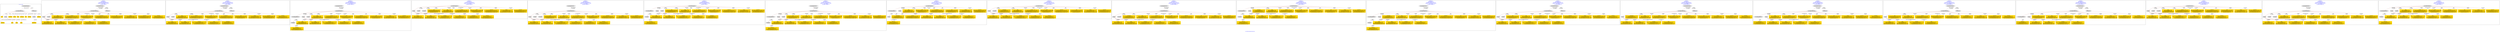 digraph n0 {
fontcolor="blue"
remincross="true"
label="s15-s-detroit-institute-of-art.json"
subgraph cluster_0 {
label="1-correct model"
n2[style="filled",color="white",fillcolor="lightgray",label="CulturalHeritageObject1"];
n3[shape="plaintext",style="filled",fillcolor="gold",label="date"];
n4[style="filled",color="white",fillcolor="lightgray",label="Person1"];
n5[shape="plaintext",style="filled",fillcolor="gold",label="dimensions"];
n6[shape="plaintext",style="filled",fillcolor="gold",label="medium"];
n7[shape="plaintext",style="filled",fillcolor="gold",label="credit"];
n8[shape="plaintext",style="filled",fillcolor="gold",label="provenance"];
n9[shape="plaintext",style="filled",fillcolor="gold",label="title"];
n10[shape="plaintext",style="filled",fillcolor="gold",label="accession"];
n11[style="filled",color="white",fillcolor="lightgray",label="Concept1"];
n12[shape="plaintext",style="filled",fillcolor="gold",label="nationality"];
n13[shape="plaintext",style="filled",fillcolor="gold",label="birth"];
n14[shape="plaintext",style="filled",fillcolor="gold",label="death"];
n15[shape="plaintext",style="filled",fillcolor="gold",label="name"];
n16[style="filled",color="white",fillcolor="lightgray",label="EuropeanaAggregation1"];
n17[style="filled",color="white",fillcolor="lightgray",label="WebResource1"];
n18[shape="plaintext",style="filled",fillcolor="gold",label="imageURL"];
n19[shape="plaintext",style="filled",fillcolor="gold",label="classification"];
}
subgraph cluster_1 {
label="candidate 0\nlink coherence:1.0\nnode coherence:1.0\nconfidence:0.49819687395620993\nmapping score:0.6147835733700187\ncost:16.9995\n-precision:1.0-recall:1.0"
n21[style="filled",color="white",fillcolor="lightgray",label="CulturalHeritageObject1"];
n22[style="filled",color="white",fillcolor="lightgray",label="Person1"];
n23[style="filled",color="white",fillcolor="lightgray",label="Concept1"];
n24[style="filled",color="white",fillcolor="lightgray",label="EuropeanaAggregation1"];
n25[style="filled",color="white",fillcolor="lightgray",label="WebResource1"];
n26[shape="plaintext",style="filled",fillcolor="gold",label="classification\n[Person,biographicalInformation,0.425]\n[Concept,prefLabel,0.317]\n[CulturalHeritageObject,description,0.17]\n[CulturalHeritageObject,title,0.088]"];
n27[shape="plaintext",style="filled",fillcolor="gold",label="date\n[Person,dateOfBirth,0.359]\n[Person,dateOfDeath,0.315]\n[CulturalHeritageObject,created,0.292]\n[CulturalHeritageObject,title,0.033]"];
n28[shape="plaintext",style="filled",fillcolor="gold",label="accession\n[CulturalHeritageObject,extent,0.664]\n[CulturalHeritageObject,accessionNumber,0.244]\n[CulturalHeritageObject,provenance,0.071]\n[CulturalHeritageObject,description,0.021]"];
n29[shape="plaintext",style="filled",fillcolor="gold",label="credit\n[CulturalHeritageObject,provenance,0.595]\n[CulturalHeritageObject,description,0.147]\n[CulturalHeritageObject,title,0.147]\n[Document,classLink,0.111]"];
n30[shape="plaintext",style="filled",fillcolor="gold",label="dimensions\n[CulturalHeritageObject,extent,0.679]\n[CulturalHeritageObject,accessionNumber,0.151]\n[CulturalHeritageObject,description,0.086]\n[CulturalHeritageObject,medium,0.083]"];
n31[shape="plaintext",style="filled",fillcolor="gold",label="title\n[CulturalHeritageObject,title,0.364]\n[CulturalHeritageObject,description,0.309]\n[Person,biographicalInformation,0.179]\n[Document,classLink,0.147]"];
n32[shape="plaintext",style="filled",fillcolor="gold",label="medium\n[CulturalHeritageObject,medium,0.814]\n[Concept,prefLabel,0.066]\n[CulturalHeritageObject,description,0.062]\n[CulturalHeritageObject,provenance,0.058]"];
n33[shape="plaintext",style="filled",fillcolor="gold",label="birth\n[Person,dateOfBirth,0.487]\n[Person,dateOfDeath,0.241]\n[CulturalHeritageObject,created,0.221]\n[Person,biographicalInformation,0.051]"];
n34[shape="plaintext",style="filled",fillcolor="gold",label="provenance\n[CulturalHeritageObject,provenance,0.34]\n[CulturalHeritageObject,description,0.224]\n[CulturalHeritageObject,title,0.222]\n[Person,biographicalInformation,0.214]"];
n35[shape="plaintext",style="filled",fillcolor="gold",label="death\n[Person,dateOfDeath,0.409]\n[Person,dateOfBirth,0.3]\n[CulturalHeritageObject,created,0.257]\n[Person,biographicalInformation,0.034]"];
n36[shape="plaintext",style="filled",fillcolor="gold",label="nationality\n[Person,countryAssociatedWithThePerson,0.743]\n[Concept,prefLabel,0.102]\n[CulturalHeritageObject,provenance,0.094]\n[CulturalHeritageObject,title,0.061]"];
n37[shape="plaintext",style="filled",fillcolor="gold",label="imageURL\n[WebResource,classLink,0.713]\n[Document,classLink,0.281]\n[CulturalHeritageObject,description,0.003]\n[Person,nameOfThePerson,0.002]"];
n38[shape="plaintext",style="filled",fillcolor="gold",label="name\n[Person,nameOfThePerson,0.478]\n[Document,classLink,0.261]\n[CulturalHeritageObject,provenance,0.144]\n[CulturalHeritageObject,title,0.116]"];
}
subgraph cluster_2 {
label="candidate 1\nlink coherence:1.0\nnode coherence:1.0\nconfidence:0.49819687395620993\nmapping score:0.6147835733700187\ncost:16.99963\n-precision:1.0-recall:1.0"
n40[style="filled",color="white",fillcolor="lightgray",label="CulturalHeritageObject1"];
n41[style="filled",color="white",fillcolor="lightgray",label="Person1"];
n42[style="filled",color="white",fillcolor="lightgray",label="Concept1"];
n43[style="filled",color="white",fillcolor="lightgray",label="EuropeanaAggregation1"];
n44[style="filled",color="white",fillcolor="lightgray",label="WebResource2"];
n45[shape="plaintext",style="filled",fillcolor="gold",label="imageURL\n[WebResource,classLink,0.713]\n[Document,classLink,0.281]\n[CulturalHeritageObject,description,0.003]\n[Person,nameOfThePerson,0.002]"];
n46[shape="plaintext",style="filled",fillcolor="gold",label="classification\n[Person,biographicalInformation,0.425]\n[Concept,prefLabel,0.317]\n[CulturalHeritageObject,description,0.17]\n[CulturalHeritageObject,title,0.088]"];
n47[shape="plaintext",style="filled",fillcolor="gold",label="date\n[Person,dateOfBirth,0.359]\n[Person,dateOfDeath,0.315]\n[CulturalHeritageObject,created,0.292]\n[CulturalHeritageObject,title,0.033]"];
n48[shape="plaintext",style="filled",fillcolor="gold",label="accession\n[CulturalHeritageObject,extent,0.664]\n[CulturalHeritageObject,accessionNumber,0.244]\n[CulturalHeritageObject,provenance,0.071]\n[CulturalHeritageObject,description,0.021]"];
n49[shape="plaintext",style="filled",fillcolor="gold",label="credit\n[CulturalHeritageObject,provenance,0.595]\n[CulturalHeritageObject,description,0.147]\n[CulturalHeritageObject,title,0.147]\n[Document,classLink,0.111]"];
n50[shape="plaintext",style="filled",fillcolor="gold",label="dimensions\n[CulturalHeritageObject,extent,0.679]\n[CulturalHeritageObject,accessionNumber,0.151]\n[CulturalHeritageObject,description,0.086]\n[CulturalHeritageObject,medium,0.083]"];
n51[shape="plaintext",style="filled",fillcolor="gold",label="title\n[CulturalHeritageObject,title,0.364]\n[CulturalHeritageObject,description,0.309]\n[Person,biographicalInformation,0.179]\n[Document,classLink,0.147]"];
n52[shape="plaintext",style="filled",fillcolor="gold",label="medium\n[CulturalHeritageObject,medium,0.814]\n[Concept,prefLabel,0.066]\n[CulturalHeritageObject,description,0.062]\n[CulturalHeritageObject,provenance,0.058]"];
n53[shape="plaintext",style="filled",fillcolor="gold",label="birth\n[Person,dateOfBirth,0.487]\n[Person,dateOfDeath,0.241]\n[CulturalHeritageObject,created,0.221]\n[Person,biographicalInformation,0.051]"];
n54[shape="plaintext",style="filled",fillcolor="gold",label="provenance\n[CulturalHeritageObject,provenance,0.34]\n[CulturalHeritageObject,description,0.224]\n[CulturalHeritageObject,title,0.222]\n[Person,biographicalInformation,0.214]"];
n55[shape="plaintext",style="filled",fillcolor="gold",label="death\n[Person,dateOfDeath,0.409]\n[Person,dateOfBirth,0.3]\n[CulturalHeritageObject,created,0.257]\n[Person,biographicalInformation,0.034]"];
n56[shape="plaintext",style="filled",fillcolor="gold",label="nationality\n[Person,countryAssociatedWithThePerson,0.743]\n[Concept,prefLabel,0.102]\n[CulturalHeritageObject,provenance,0.094]\n[CulturalHeritageObject,title,0.061]"];
n57[shape="plaintext",style="filled",fillcolor="gold",label="name\n[Person,nameOfThePerson,0.478]\n[Document,classLink,0.261]\n[CulturalHeritageObject,provenance,0.144]\n[CulturalHeritageObject,title,0.116]"];
}
subgraph cluster_3 {
label="candidate 10\nlink coherence:1.0\nnode coherence:1.0\nconfidence:0.46494805540347883\nmapping score:0.6037006338524417\ncost:17.9996\n-precision:0.78-recall:0.82"
n59[style="filled",color="white",fillcolor="lightgray",label="CulturalHeritageObject1"];
n60[style="filled",color="white",fillcolor="lightgray",label="CulturalHeritageObject2"];
n61[style="filled",color="white",fillcolor="lightgray",label="Person1"];
n62[style="filled",color="white",fillcolor="lightgray",label="Concept1"];
n63[style="filled",color="white",fillcolor="lightgray",label="Document2"];
n64[style="filled",color="white",fillcolor="lightgray",label="EuropeanaAggregation1"];
n65[shape="plaintext",style="filled",fillcolor="gold",label="classification\n[Person,biographicalInformation,0.425]\n[Concept,prefLabel,0.317]\n[CulturalHeritageObject,description,0.17]\n[CulturalHeritageObject,title,0.088]"];
n66[shape="plaintext",style="filled",fillcolor="gold",label="date\n[Person,dateOfBirth,0.359]\n[Person,dateOfDeath,0.315]\n[CulturalHeritageObject,created,0.292]\n[CulturalHeritageObject,title,0.033]"];
n67[shape="plaintext",style="filled",fillcolor="gold",label="accession\n[CulturalHeritageObject,extent,0.664]\n[CulturalHeritageObject,accessionNumber,0.244]\n[CulturalHeritageObject,provenance,0.071]\n[CulturalHeritageObject,description,0.021]"];
n68[shape="plaintext",style="filled",fillcolor="gold",label="credit\n[CulturalHeritageObject,provenance,0.595]\n[CulturalHeritageObject,description,0.147]\n[CulturalHeritageObject,title,0.147]\n[Document,classLink,0.111]"];
n69[shape="plaintext",style="filled",fillcolor="gold",label="dimensions\n[CulturalHeritageObject,extent,0.679]\n[CulturalHeritageObject,accessionNumber,0.151]\n[CulturalHeritageObject,description,0.086]\n[CulturalHeritageObject,medium,0.083]"];
n70[shape="plaintext",style="filled",fillcolor="gold",label="imageURL\n[WebResource,classLink,0.713]\n[Document,classLink,0.281]\n[CulturalHeritageObject,description,0.003]\n[Person,nameOfThePerson,0.002]"];
n71[shape="plaintext",style="filled",fillcolor="gold",label="title\n[CulturalHeritageObject,title,0.364]\n[CulturalHeritageObject,description,0.309]\n[Person,biographicalInformation,0.179]\n[Document,classLink,0.147]"];
n72[shape="plaintext",style="filled",fillcolor="gold",label="medium\n[CulturalHeritageObject,medium,0.814]\n[Concept,prefLabel,0.066]\n[CulturalHeritageObject,description,0.062]\n[CulturalHeritageObject,provenance,0.058]"];
n73[shape="plaintext",style="filled",fillcolor="gold",label="birth\n[Person,dateOfBirth,0.487]\n[Person,dateOfDeath,0.241]\n[CulturalHeritageObject,created,0.221]\n[Person,biographicalInformation,0.051]"];
n74[shape="plaintext",style="filled",fillcolor="gold",label="provenance\n[CulturalHeritageObject,provenance,0.34]\n[CulturalHeritageObject,description,0.224]\n[CulturalHeritageObject,title,0.222]\n[Person,biographicalInformation,0.214]"];
n75[shape="plaintext",style="filled",fillcolor="gold",label="death\n[Person,dateOfDeath,0.409]\n[Person,dateOfBirth,0.3]\n[CulturalHeritageObject,created,0.257]\n[Person,biographicalInformation,0.034]"];
n76[shape="plaintext",style="filled",fillcolor="gold",label="nationality\n[Person,countryAssociatedWithThePerson,0.743]\n[Concept,prefLabel,0.102]\n[CulturalHeritageObject,provenance,0.094]\n[CulturalHeritageObject,title,0.061]"];
n77[shape="plaintext",style="filled",fillcolor="gold",label="name\n[Person,nameOfThePerson,0.478]\n[Document,classLink,0.261]\n[CulturalHeritageObject,provenance,0.144]\n[CulturalHeritageObject,title,0.116]"];
}
subgraph cluster_4 {
label="candidate 11\nlink coherence:1.0\nnode coherence:1.0\nconfidence:0.4607405549984844\nmapping score:0.6022981337174436\ncost:15.99975\n-precision:0.75-recall:0.71"
n79[style="filled",color="white",fillcolor="lightgray",label="CulturalHeritageObject1"];
n80[style="filled",color="white",fillcolor="lightgray",label="Person1"];
n81[style="filled",color="white",fillcolor="lightgray",label="Concept1"];
n82[style="filled",color="white",fillcolor="lightgray",label="Document1"];
n83[shape="plaintext",style="filled",fillcolor="gold",label="title\n[CulturalHeritageObject,title,0.364]\n[CulturalHeritageObject,description,0.309]\n[Person,biographicalInformation,0.179]\n[Document,classLink,0.147]"];
n84[shape="plaintext",style="filled",fillcolor="gold",label="imageURL\n[WebResource,classLink,0.713]\n[Document,classLink,0.281]\n[CulturalHeritageObject,description,0.003]\n[Person,nameOfThePerson,0.002]"];
n85[shape="plaintext",style="filled",fillcolor="gold",label="classification\n[Person,biographicalInformation,0.425]\n[Concept,prefLabel,0.317]\n[CulturalHeritageObject,description,0.17]\n[CulturalHeritageObject,title,0.088]"];
n86[shape="plaintext",style="filled",fillcolor="gold",label="date\n[Person,dateOfBirth,0.359]\n[Person,dateOfDeath,0.315]\n[CulturalHeritageObject,created,0.292]\n[CulturalHeritageObject,title,0.033]"];
n87[shape="plaintext",style="filled",fillcolor="gold",label="accession\n[CulturalHeritageObject,extent,0.664]\n[CulturalHeritageObject,accessionNumber,0.244]\n[CulturalHeritageObject,provenance,0.071]\n[CulturalHeritageObject,description,0.021]"];
n88[shape="plaintext",style="filled",fillcolor="gold",label="credit\n[CulturalHeritageObject,provenance,0.595]\n[CulturalHeritageObject,description,0.147]\n[CulturalHeritageObject,title,0.147]\n[Document,classLink,0.111]"];
n89[shape="plaintext",style="filled",fillcolor="gold",label="dimensions\n[CulturalHeritageObject,extent,0.679]\n[CulturalHeritageObject,accessionNumber,0.151]\n[CulturalHeritageObject,description,0.086]\n[CulturalHeritageObject,medium,0.083]"];
n90[shape="plaintext",style="filled",fillcolor="gold",label="medium\n[CulturalHeritageObject,medium,0.814]\n[Concept,prefLabel,0.066]\n[CulturalHeritageObject,description,0.062]\n[CulturalHeritageObject,provenance,0.058]"];
n91[shape="plaintext",style="filled",fillcolor="gold",label="birth\n[Person,dateOfBirth,0.487]\n[Person,dateOfDeath,0.241]\n[CulturalHeritageObject,created,0.221]\n[Person,biographicalInformation,0.051]"];
n92[shape="plaintext",style="filled",fillcolor="gold",label="provenance\n[CulturalHeritageObject,provenance,0.34]\n[CulturalHeritageObject,description,0.224]\n[CulturalHeritageObject,title,0.222]\n[Person,biographicalInformation,0.214]"];
n93[shape="plaintext",style="filled",fillcolor="gold",label="death\n[Person,dateOfDeath,0.409]\n[Person,dateOfBirth,0.3]\n[CulturalHeritageObject,created,0.257]\n[Person,biographicalInformation,0.034]"];
n94[shape="plaintext",style="filled",fillcolor="gold",label="nationality\n[Person,countryAssociatedWithThePerson,0.743]\n[Concept,prefLabel,0.102]\n[CulturalHeritageObject,provenance,0.094]\n[CulturalHeritageObject,title,0.061]"];
n95[shape="plaintext",style="filled",fillcolor="gold",label="name\n[Person,nameOfThePerson,0.478]\n[Document,classLink,0.261]\n[CulturalHeritageObject,provenance,0.144]\n[CulturalHeritageObject,title,0.116]"];
}
subgraph cluster_5 {
label="candidate 12\nlink coherence:1.0\nnode coherence:1.0\nconfidence:0.4607405549984844\nmapping score:0.6022981337174436\ncost:16.99961\n-precision:0.76-recall:0.76"
n97[style="filled",color="white",fillcolor="lightgray",label="CulturalHeritageObject1"];
n98[style="filled",color="white",fillcolor="lightgray",label="Person1"];
n99[style="filled",color="white",fillcolor="lightgray",label="Concept1"];
n100[style="filled",color="white",fillcolor="lightgray",label="Document1"];
n101[style="filled",color="white",fillcolor="lightgray",label="EuropeanaAggregation1"];
n102[shape="plaintext",style="filled",fillcolor="gold",label="title\n[CulturalHeritageObject,title,0.364]\n[CulturalHeritageObject,description,0.309]\n[Person,biographicalInformation,0.179]\n[Document,classLink,0.147]"];
n103[shape="plaintext",style="filled",fillcolor="gold",label="imageURL\n[WebResource,classLink,0.713]\n[Document,classLink,0.281]\n[CulturalHeritageObject,description,0.003]\n[Person,nameOfThePerson,0.002]"];
n104[shape="plaintext",style="filled",fillcolor="gold",label="classification\n[Person,biographicalInformation,0.425]\n[Concept,prefLabel,0.317]\n[CulturalHeritageObject,description,0.17]\n[CulturalHeritageObject,title,0.088]"];
n105[shape="plaintext",style="filled",fillcolor="gold",label="date\n[Person,dateOfBirth,0.359]\n[Person,dateOfDeath,0.315]\n[CulturalHeritageObject,created,0.292]\n[CulturalHeritageObject,title,0.033]"];
n106[shape="plaintext",style="filled",fillcolor="gold",label="accession\n[CulturalHeritageObject,extent,0.664]\n[CulturalHeritageObject,accessionNumber,0.244]\n[CulturalHeritageObject,provenance,0.071]\n[CulturalHeritageObject,description,0.021]"];
n107[shape="plaintext",style="filled",fillcolor="gold",label="credit\n[CulturalHeritageObject,provenance,0.595]\n[CulturalHeritageObject,description,0.147]\n[CulturalHeritageObject,title,0.147]\n[Document,classLink,0.111]"];
n108[shape="plaintext",style="filled",fillcolor="gold",label="dimensions\n[CulturalHeritageObject,extent,0.679]\n[CulturalHeritageObject,accessionNumber,0.151]\n[CulturalHeritageObject,description,0.086]\n[CulturalHeritageObject,medium,0.083]"];
n109[shape="plaintext",style="filled",fillcolor="gold",label="medium\n[CulturalHeritageObject,medium,0.814]\n[Concept,prefLabel,0.066]\n[CulturalHeritageObject,description,0.062]\n[CulturalHeritageObject,provenance,0.058]"];
n110[shape="plaintext",style="filled",fillcolor="gold",label="birth\n[Person,dateOfBirth,0.487]\n[Person,dateOfDeath,0.241]\n[CulturalHeritageObject,created,0.221]\n[Person,biographicalInformation,0.051]"];
n111[shape="plaintext",style="filled",fillcolor="gold",label="provenance\n[CulturalHeritageObject,provenance,0.34]\n[CulturalHeritageObject,description,0.224]\n[CulturalHeritageObject,title,0.222]\n[Person,biographicalInformation,0.214]"];
n112[shape="plaintext",style="filled",fillcolor="gold",label="death\n[Person,dateOfDeath,0.409]\n[Person,dateOfBirth,0.3]\n[CulturalHeritageObject,created,0.257]\n[Person,biographicalInformation,0.034]"];
n113[shape="plaintext",style="filled",fillcolor="gold",label="nationality\n[Person,countryAssociatedWithThePerson,0.743]\n[Concept,prefLabel,0.102]\n[CulturalHeritageObject,provenance,0.094]\n[CulturalHeritageObject,title,0.061]"];
n114[shape="plaintext",style="filled",fillcolor="gold",label="name\n[Person,nameOfThePerson,0.478]\n[Document,classLink,0.261]\n[CulturalHeritageObject,provenance,0.144]\n[CulturalHeritageObject,title,0.116]"];
}
subgraph cluster_6 {
label="candidate 13\nlink coherence:1.0\nnode coherence:1.0\nconfidence:0.4607405549984844\nmapping score:0.6022981337174436\ncost:16.99974\n-precision:0.71-recall:0.71"
n116[style="filled",color="white",fillcolor="lightgray",label="CulturalHeritageObject1"];
n117[style="filled",color="white",fillcolor="lightgray",label="CulturalHeritageObject2"];
n118[style="filled",color="white",fillcolor="lightgray",label="Person1"];
n119[style="filled",color="white",fillcolor="lightgray",label="Concept1"];
n120[style="filled",color="white",fillcolor="lightgray",label="Document2"];
n121[shape="plaintext",style="filled",fillcolor="gold",label="title\n[CulturalHeritageObject,title,0.364]\n[CulturalHeritageObject,description,0.309]\n[Person,biographicalInformation,0.179]\n[Document,classLink,0.147]"];
n122[shape="plaintext",style="filled",fillcolor="gold",label="classification\n[Person,biographicalInformation,0.425]\n[Concept,prefLabel,0.317]\n[CulturalHeritageObject,description,0.17]\n[CulturalHeritageObject,title,0.088]"];
n123[shape="plaintext",style="filled",fillcolor="gold",label="date\n[Person,dateOfBirth,0.359]\n[Person,dateOfDeath,0.315]\n[CulturalHeritageObject,created,0.292]\n[CulturalHeritageObject,title,0.033]"];
n124[shape="plaintext",style="filled",fillcolor="gold",label="accession\n[CulturalHeritageObject,extent,0.664]\n[CulturalHeritageObject,accessionNumber,0.244]\n[CulturalHeritageObject,provenance,0.071]\n[CulturalHeritageObject,description,0.021]"];
n125[shape="plaintext",style="filled",fillcolor="gold",label="credit\n[CulturalHeritageObject,provenance,0.595]\n[CulturalHeritageObject,description,0.147]\n[CulturalHeritageObject,title,0.147]\n[Document,classLink,0.111]"];
n126[shape="plaintext",style="filled",fillcolor="gold",label="dimensions\n[CulturalHeritageObject,extent,0.679]\n[CulturalHeritageObject,accessionNumber,0.151]\n[CulturalHeritageObject,description,0.086]\n[CulturalHeritageObject,medium,0.083]"];
n127[shape="plaintext",style="filled",fillcolor="gold",label="imageURL\n[WebResource,classLink,0.713]\n[Document,classLink,0.281]\n[CulturalHeritageObject,description,0.003]\n[Person,nameOfThePerson,0.002]"];
n128[shape="plaintext",style="filled",fillcolor="gold",label="medium\n[CulturalHeritageObject,medium,0.814]\n[Concept,prefLabel,0.066]\n[CulturalHeritageObject,description,0.062]\n[CulturalHeritageObject,provenance,0.058]"];
n129[shape="plaintext",style="filled",fillcolor="gold",label="birth\n[Person,dateOfBirth,0.487]\n[Person,dateOfDeath,0.241]\n[CulturalHeritageObject,created,0.221]\n[Person,biographicalInformation,0.051]"];
n130[shape="plaintext",style="filled",fillcolor="gold",label="provenance\n[CulturalHeritageObject,provenance,0.34]\n[CulturalHeritageObject,description,0.224]\n[CulturalHeritageObject,title,0.222]\n[Person,biographicalInformation,0.214]"];
n131[shape="plaintext",style="filled",fillcolor="gold",label="death\n[Person,dateOfDeath,0.409]\n[Person,dateOfBirth,0.3]\n[CulturalHeritageObject,created,0.257]\n[Person,biographicalInformation,0.034]"];
n132[shape="plaintext",style="filled",fillcolor="gold",label="nationality\n[Person,countryAssociatedWithThePerson,0.743]\n[Concept,prefLabel,0.102]\n[CulturalHeritageObject,provenance,0.094]\n[CulturalHeritageObject,title,0.061]"];
n133[shape="plaintext",style="filled",fillcolor="gold",label="name\n[Person,nameOfThePerson,0.478]\n[Document,classLink,0.261]\n[CulturalHeritageObject,provenance,0.144]\n[CulturalHeritageObject,title,0.116]"];
}
subgraph cluster_7 {
label="candidate 14\nlink coherence:1.0\nnode coherence:1.0\nconfidence:0.4607405549984844\nmapping score:0.6022981337174436\ncost:17.9996\n-precision:0.72-recall:0.76"
n135[style="filled",color="white",fillcolor="lightgray",label="CulturalHeritageObject1"];
n136[style="filled",color="white",fillcolor="lightgray",label="CulturalHeritageObject2"];
n137[style="filled",color="white",fillcolor="lightgray",label="Person1"];
n138[style="filled",color="white",fillcolor="lightgray",label="Concept1"];
n139[style="filled",color="white",fillcolor="lightgray",label="Document2"];
n140[style="filled",color="white",fillcolor="lightgray",label="EuropeanaAggregation1"];
n141[shape="plaintext",style="filled",fillcolor="gold",label="title\n[CulturalHeritageObject,title,0.364]\n[CulturalHeritageObject,description,0.309]\n[Person,biographicalInformation,0.179]\n[Document,classLink,0.147]"];
n142[shape="plaintext",style="filled",fillcolor="gold",label="classification\n[Person,biographicalInformation,0.425]\n[Concept,prefLabel,0.317]\n[CulturalHeritageObject,description,0.17]\n[CulturalHeritageObject,title,0.088]"];
n143[shape="plaintext",style="filled",fillcolor="gold",label="date\n[Person,dateOfBirth,0.359]\n[Person,dateOfDeath,0.315]\n[CulturalHeritageObject,created,0.292]\n[CulturalHeritageObject,title,0.033]"];
n144[shape="plaintext",style="filled",fillcolor="gold",label="accession\n[CulturalHeritageObject,extent,0.664]\n[CulturalHeritageObject,accessionNumber,0.244]\n[CulturalHeritageObject,provenance,0.071]\n[CulturalHeritageObject,description,0.021]"];
n145[shape="plaintext",style="filled",fillcolor="gold",label="credit\n[CulturalHeritageObject,provenance,0.595]\n[CulturalHeritageObject,description,0.147]\n[CulturalHeritageObject,title,0.147]\n[Document,classLink,0.111]"];
n146[shape="plaintext",style="filled",fillcolor="gold",label="dimensions\n[CulturalHeritageObject,extent,0.679]\n[CulturalHeritageObject,accessionNumber,0.151]\n[CulturalHeritageObject,description,0.086]\n[CulturalHeritageObject,medium,0.083]"];
n147[shape="plaintext",style="filled",fillcolor="gold",label="imageURL\n[WebResource,classLink,0.713]\n[Document,classLink,0.281]\n[CulturalHeritageObject,description,0.003]\n[Person,nameOfThePerson,0.002]"];
n148[shape="plaintext",style="filled",fillcolor="gold",label="medium\n[CulturalHeritageObject,medium,0.814]\n[Concept,prefLabel,0.066]\n[CulturalHeritageObject,description,0.062]\n[CulturalHeritageObject,provenance,0.058]"];
n149[shape="plaintext",style="filled",fillcolor="gold",label="birth\n[Person,dateOfBirth,0.487]\n[Person,dateOfDeath,0.241]\n[CulturalHeritageObject,created,0.221]\n[Person,biographicalInformation,0.051]"];
n150[shape="plaintext",style="filled",fillcolor="gold",label="provenance\n[CulturalHeritageObject,provenance,0.34]\n[CulturalHeritageObject,description,0.224]\n[CulturalHeritageObject,title,0.222]\n[Person,biographicalInformation,0.214]"];
n151[shape="plaintext",style="filled",fillcolor="gold",label="death\n[Person,dateOfDeath,0.409]\n[Person,dateOfBirth,0.3]\n[CulturalHeritageObject,created,0.257]\n[Person,biographicalInformation,0.034]"];
n152[shape="plaintext",style="filled",fillcolor="gold",label="nationality\n[Person,countryAssociatedWithThePerson,0.743]\n[Concept,prefLabel,0.102]\n[CulturalHeritageObject,provenance,0.094]\n[CulturalHeritageObject,title,0.061]"];
n153[shape="plaintext",style="filled",fillcolor="gold",label="name\n[Person,nameOfThePerson,0.478]\n[Document,classLink,0.261]\n[CulturalHeritageObject,provenance,0.144]\n[CulturalHeritageObject,title,0.116]"];
}
subgraph cluster_8 {
label="candidate 15\nlink coherence:1.0\nnode coherence:1.0\nconfidence:0.45824047146730584\nmapping score:0.601464772540384\ncost:15.99979\n-precision:0.69-recall:0.65"
n155[style="filled",color="white",fillcolor="lightgray",label="CulturalHeritageObject1"];
n156[style="filled",color="white",fillcolor="lightgray",label="CulturalHeritageObject2"];
n157[style="filled",color="white",fillcolor="lightgray",label="Person1"];
n158[style="filled",color="white",fillcolor="lightgray",label="Person2"];
n159[shape="plaintext",style="filled",fillcolor="gold",label="date\n[Person,dateOfBirth,0.359]\n[Person,dateOfDeath,0.315]\n[CulturalHeritageObject,created,0.292]\n[CulturalHeritageObject,title,0.033]"];
n160[shape="plaintext",style="filled",fillcolor="gold",label="credit\n[CulturalHeritageObject,provenance,0.595]\n[CulturalHeritageObject,description,0.147]\n[CulturalHeritageObject,title,0.147]\n[Document,classLink,0.111]"];
n161[shape="plaintext",style="filled",fillcolor="gold",label="dimensions\n[CulturalHeritageObject,extent,0.679]\n[CulturalHeritageObject,accessionNumber,0.151]\n[CulturalHeritageObject,description,0.086]\n[CulturalHeritageObject,medium,0.083]"];
n162[shape="plaintext",style="filled",fillcolor="gold",label="title\n[CulturalHeritageObject,title,0.364]\n[CulturalHeritageObject,description,0.309]\n[Person,biographicalInformation,0.179]\n[Document,classLink,0.147]"];
n163[shape="plaintext",style="filled",fillcolor="gold",label="classification\n[Person,biographicalInformation,0.425]\n[Concept,prefLabel,0.317]\n[CulturalHeritageObject,description,0.17]\n[CulturalHeritageObject,title,0.088]"];
n164[shape="plaintext",style="filled",fillcolor="gold",label="medium\n[CulturalHeritageObject,medium,0.814]\n[Concept,prefLabel,0.066]\n[CulturalHeritageObject,description,0.062]\n[CulturalHeritageObject,provenance,0.058]"];
n165[shape="plaintext",style="filled",fillcolor="gold",label="imageURL\n[WebResource,classLink,0.713]\n[Document,classLink,0.281]\n[CulturalHeritageObject,description,0.003]\n[Person,nameOfThePerson,0.002]"];
n166[shape="plaintext",style="filled",fillcolor="gold",label="birth\n[Person,dateOfBirth,0.487]\n[Person,dateOfDeath,0.241]\n[CulturalHeritageObject,created,0.221]\n[Person,biographicalInformation,0.051]"];
n167[shape="plaintext",style="filled",fillcolor="gold",label="provenance\n[CulturalHeritageObject,provenance,0.34]\n[CulturalHeritageObject,description,0.224]\n[CulturalHeritageObject,title,0.222]\n[Person,biographicalInformation,0.214]"];
n168[shape="plaintext",style="filled",fillcolor="gold",label="death\n[Person,dateOfDeath,0.409]\n[Person,dateOfBirth,0.3]\n[CulturalHeritageObject,created,0.257]\n[Person,biographicalInformation,0.034]"];
n169[shape="plaintext",style="filled",fillcolor="gold",label="nationality\n[Person,countryAssociatedWithThePerson,0.743]\n[Concept,prefLabel,0.102]\n[CulturalHeritageObject,provenance,0.094]\n[CulturalHeritageObject,title,0.061]"];
n170[shape="plaintext",style="filled",fillcolor="gold",label="accession\n[CulturalHeritageObject,extent,0.664]\n[CulturalHeritageObject,accessionNumber,0.244]\n[CulturalHeritageObject,provenance,0.071]\n[CulturalHeritageObject,description,0.021]"];
n171[shape="plaintext",style="filled",fillcolor="gold",label="name\n[Person,nameOfThePerson,0.478]\n[Document,classLink,0.261]\n[CulturalHeritageObject,provenance,0.144]\n[CulturalHeritageObject,title,0.116]"];
}
subgraph cluster_9 {
label="candidate 16\nlink coherence:1.0\nnode coherence:1.0\nconfidence:0.4536417012911481\nmapping score:0.6127523619688442\ncost:14.99979\n-precision:0.8-recall:0.71"
n173[style="filled",color="white",fillcolor="lightgray",label="CulturalHeritageObject1"];
n174[style="filled",color="white",fillcolor="lightgray",label="Person1"];
n175[style="filled",color="white",fillcolor="lightgray",label="Document1"];
n176[shape="plaintext",style="filled",fillcolor="gold",label="classification\n[Person,biographicalInformation,0.425]\n[Concept,prefLabel,0.317]\n[CulturalHeritageObject,description,0.17]\n[CulturalHeritageObject,title,0.088]"];
n177[shape="plaintext",style="filled",fillcolor="gold",label="imageURL\n[WebResource,classLink,0.713]\n[Document,classLink,0.281]\n[CulturalHeritageObject,description,0.003]\n[Person,nameOfThePerson,0.002]"];
n178[shape="plaintext",style="filled",fillcolor="gold",label="date\n[Person,dateOfBirth,0.359]\n[Person,dateOfDeath,0.315]\n[CulturalHeritageObject,created,0.292]\n[CulturalHeritageObject,title,0.033]"];
n179[shape="plaintext",style="filled",fillcolor="gold",label="accession\n[CulturalHeritageObject,extent,0.664]\n[CulturalHeritageObject,accessionNumber,0.244]\n[CulturalHeritageObject,provenance,0.071]\n[CulturalHeritageObject,description,0.021]"];
n180[shape="plaintext",style="filled",fillcolor="gold",label="credit\n[CulturalHeritageObject,provenance,0.595]\n[CulturalHeritageObject,description,0.147]\n[CulturalHeritageObject,title,0.147]\n[Document,classLink,0.111]"];
n181[shape="plaintext",style="filled",fillcolor="gold",label="dimensions\n[CulturalHeritageObject,extent,0.679]\n[CulturalHeritageObject,accessionNumber,0.151]\n[CulturalHeritageObject,description,0.086]\n[CulturalHeritageObject,medium,0.083]"];
n182[shape="plaintext",style="filled",fillcolor="gold",label="title\n[CulturalHeritageObject,title,0.364]\n[CulturalHeritageObject,description,0.309]\n[Person,biographicalInformation,0.179]\n[Document,classLink,0.147]"];
n183[shape="plaintext",style="filled",fillcolor="gold",label="medium\n[CulturalHeritageObject,medium,0.814]\n[Concept,prefLabel,0.066]\n[CulturalHeritageObject,description,0.062]\n[CulturalHeritageObject,provenance,0.058]"];
n184[shape="plaintext",style="filled",fillcolor="gold",label="birth\n[Person,dateOfBirth,0.487]\n[Person,dateOfDeath,0.241]\n[CulturalHeritageObject,created,0.221]\n[Person,biographicalInformation,0.051]"];
n185[shape="plaintext",style="filled",fillcolor="gold",label="provenance\n[CulturalHeritageObject,provenance,0.34]\n[CulturalHeritageObject,description,0.224]\n[CulturalHeritageObject,title,0.222]\n[Person,biographicalInformation,0.214]"];
n186[shape="plaintext",style="filled",fillcolor="gold",label="death\n[Person,dateOfDeath,0.409]\n[Person,dateOfBirth,0.3]\n[CulturalHeritageObject,created,0.257]\n[Person,biographicalInformation,0.034]"];
n187[shape="plaintext",style="filled",fillcolor="gold",label="nationality\n[Person,countryAssociatedWithThePerson,0.743]\n[Concept,prefLabel,0.102]\n[CulturalHeritageObject,provenance,0.094]\n[CulturalHeritageObject,title,0.061]"];
n188[shape="plaintext",style="filled",fillcolor="gold",label="name\n[Person,nameOfThePerson,0.478]\n[Document,classLink,0.261]\n[CulturalHeritageObject,provenance,0.144]\n[CulturalHeritageObject,title,0.116]"];
}
subgraph cluster_10 {
label="candidate 17\nlink coherence:1.0\nnode coherence:1.0\nconfidence:0.4536417012911481\nmapping score:0.6127523619688442\ncost:15.99965\n-precision:0.81-recall:0.76"
n190[style="filled",color="white",fillcolor="lightgray",label="CulturalHeritageObject1"];
n191[style="filled",color="white",fillcolor="lightgray",label="Person1"];
n192[style="filled",color="white",fillcolor="lightgray",label="Document1"];
n193[style="filled",color="white",fillcolor="lightgray",label="EuropeanaAggregation1"];
n194[shape="plaintext",style="filled",fillcolor="gold",label="classification\n[Person,biographicalInformation,0.425]\n[Concept,prefLabel,0.317]\n[CulturalHeritageObject,description,0.17]\n[CulturalHeritageObject,title,0.088]"];
n195[shape="plaintext",style="filled",fillcolor="gold",label="imageURL\n[WebResource,classLink,0.713]\n[Document,classLink,0.281]\n[CulturalHeritageObject,description,0.003]\n[Person,nameOfThePerson,0.002]"];
n196[shape="plaintext",style="filled",fillcolor="gold",label="date\n[Person,dateOfBirth,0.359]\n[Person,dateOfDeath,0.315]\n[CulturalHeritageObject,created,0.292]\n[CulturalHeritageObject,title,0.033]"];
n197[shape="plaintext",style="filled",fillcolor="gold",label="accession\n[CulturalHeritageObject,extent,0.664]\n[CulturalHeritageObject,accessionNumber,0.244]\n[CulturalHeritageObject,provenance,0.071]\n[CulturalHeritageObject,description,0.021]"];
n198[shape="plaintext",style="filled",fillcolor="gold",label="credit\n[CulturalHeritageObject,provenance,0.595]\n[CulturalHeritageObject,description,0.147]\n[CulturalHeritageObject,title,0.147]\n[Document,classLink,0.111]"];
n199[shape="plaintext",style="filled",fillcolor="gold",label="dimensions\n[CulturalHeritageObject,extent,0.679]\n[CulturalHeritageObject,accessionNumber,0.151]\n[CulturalHeritageObject,description,0.086]\n[CulturalHeritageObject,medium,0.083]"];
n200[shape="plaintext",style="filled",fillcolor="gold",label="title\n[CulturalHeritageObject,title,0.364]\n[CulturalHeritageObject,description,0.309]\n[Person,biographicalInformation,0.179]\n[Document,classLink,0.147]"];
n201[shape="plaintext",style="filled",fillcolor="gold",label="medium\n[CulturalHeritageObject,medium,0.814]\n[Concept,prefLabel,0.066]\n[CulturalHeritageObject,description,0.062]\n[CulturalHeritageObject,provenance,0.058]"];
n202[shape="plaintext",style="filled",fillcolor="gold",label="birth\n[Person,dateOfBirth,0.487]\n[Person,dateOfDeath,0.241]\n[CulturalHeritageObject,created,0.221]\n[Person,biographicalInformation,0.051]"];
n203[shape="plaintext",style="filled",fillcolor="gold",label="provenance\n[CulturalHeritageObject,provenance,0.34]\n[CulturalHeritageObject,description,0.224]\n[CulturalHeritageObject,title,0.222]\n[Person,biographicalInformation,0.214]"];
n204[shape="plaintext",style="filled",fillcolor="gold",label="death\n[Person,dateOfDeath,0.409]\n[Person,dateOfBirth,0.3]\n[CulturalHeritageObject,created,0.257]\n[Person,biographicalInformation,0.034]"];
n205[shape="plaintext",style="filled",fillcolor="gold",label="nationality\n[Person,countryAssociatedWithThePerson,0.743]\n[Concept,prefLabel,0.102]\n[CulturalHeritageObject,provenance,0.094]\n[CulturalHeritageObject,title,0.061]"];
n206[shape="plaintext",style="filled",fillcolor="gold",label="name\n[Person,nameOfThePerson,0.478]\n[Document,classLink,0.261]\n[CulturalHeritageObject,provenance,0.144]\n[CulturalHeritageObject,title,0.116]"];
}
subgraph cluster_11 {
label="candidate 18\nlink coherence:1.0\nnode coherence:1.0\nconfidence:0.4536417012911481\nmapping score:0.6127523619688442\ncost:15.99978\n-precision:0.75-recall:0.71"
n208[style="filled",color="white",fillcolor="lightgray",label="CulturalHeritageObject1"];
n209[style="filled",color="white",fillcolor="lightgray",label="CulturalHeritageObject2"];
n210[style="filled",color="white",fillcolor="lightgray",label="Person1"];
n211[style="filled",color="white",fillcolor="lightgray",label="Document2"];
n212[shape="plaintext",style="filled",fillcolor="gold",label="classification\n[Person,biographicalInformation,0.425]\n[Concept,prefLabel,0.317]\n[CulturalHeritageObject,description,0.17]\n[CulturalHeritageObject,title,0.088]"];
n213[shape="plaintext",style="filled",fillcolor="gold",label="date\n[Person,dateOfBirth,0.359]\n[Person,dateOfDeath,0.315]\n[CulturalHeritageObject,created,0.292]\n[CulturalHeritageObject,title,0.033]"];
n214[shape="plaintext",style="filled",fillcolor="gold",label="accession\n[CulturalHeritageObject,extent,0.664]\n[CulturalHeritageObject,accessionNumber,0.244]\n[CulturalHeritageObject,provenance,0.071]\n[CulturalHeritageObject,description,0.021]"];
n215[shape="plaintext",style="filled",fillcolor="gold",label="credit\n[CulturalHeritageObject,provenance,0.595]\n[CulturalHeritageObject,description,0.147]\n[CulturalHeritageObject,title,0.147]\n[Document,classLink,0.111]"];
n216[shape="plaintext",style="filled",fillcolor="gold",label="dimensions\n[CulturalHeritageObject,extent,0.679]\n[CulturalHeritageObject,accessionNumber,0.151]\n[CulturalHeritageObject,description,0.086]\n[CulturalHeritageObject,medium,0.083]"];
n217[shape="plaintext",style="filled",fillcolor="gold",label="imageURL\n[WebResource,classLink,0.713]\n[Document,classLink,0.281]\n[CulturalHeritageObject,description,0.003]\n[Person,nameOfThePerson,0.002]"];
n218[shape="plaintext",style="filled",fillcolor="gold",label="title\n[CulturalHeritageObject,title,0.364]\n[CulturalHeritageObject,description,0.309]\n[Person,biographicalInformation,0.179]\n[Document,classLink,0.147]"];
n219[shape="plaintext",style="filled",fillcolor="gold",label="medium\n[CulturalHeritageObject,medium,0.814]\n[Concept,prefLabel,0.066]\n[CulturalHeritageObject,description,0.062]\n[CulturalHeritageObject,provenance,0.058]"];
n220[shape="plaintext",style="filled",fillcolor="gold",label="birth\n[Person,dateOfBirth,0.487]\n[Person,dateOfDeath,0.241]\n[CulturalHeritageObject,created,0.221]\n[Person,biographicalInformation,0.051]"];
n221[shape="plaintext",style="filled",fillcolor="gold",label="provenance\n[CulturalHeritageObject,provenance,0.34]\n[CulturalHeritageObject,description,0.224]\n[CulturalHeritageObject,title,0.222]\n[Person,biographicalInformation,0.214]"];
n222[shape="plaintext",style="filled",fillcolor="gold",label="death\n[Person,dateOfDeath,0.409]\n[Person,dateOfBirth,0.3]\n[CulturalHeritageObject,created,0.257]\n[Person,biographicalInformation,0.034]"];
n223[shape="plaintext",style="filled",fillcolor="gold",label="nationality\n[Person,countryAssociatedWithThePerson,0.743]\n[Concept,prefLabel,0.102]\n[CulturalHeritageObject,provenance,0.094]\n[CulturalHeritageObject,title,0.061]"];
n224[shape="plaintext",style="filled",fillcolor="gold",label="name\n[Person,nameOfThePerson,0.478]\n[Document,classLink,0.261]\n[CulturalHeritageObject,provenance,0.144]\n[CulturalHeritageObject,title,0.116]"];
}
subgraph cluster_12 {
label="candidate 19\nlink coherence:1.0\nnode coherence:1.0\nconfidence:0.4536417012911481\nmapping score:0.6127523619688442\ncost:16.99964\n-precision:0.76-recall:0.76"
n226[style="filled",color="white",fillcolor="lightgray",label="CulturalHeritageObject1"];
n227[style="filled",color="white",fillcolor="lightgray",label="CulturalHeritageObject2"];
n228[style="filled",color="white",fillcolor="lightgray",label="Person1"];
n229[style="filled",color="white",fillcolor="lightgray",label="Document2"];
n230[style="filled",color="white",fillcolor="lightgray",label="EuropeanaAggregation1"];
n231[shape="plaintext",style="filled",fillcolor="gold",label="classification\n[Person,biographicalInformation,0.425]\n[Concept,prefLabel,0.317]\n[CulturalHeritageObject,description,0.17]\n[CulturalHeritageObject,title,0.088]"];
n232[shape="plaintext",style="filled",fillcolor="gold",label="date\n[Person,dateOfBirth,0.359]\n[Person,dateOfDeath,0.315]\n[CulturalHeritageObject,created,0.292]\n[CulturalHeritageObject,title,0.033]"];
n233[shape="plaintext",style="filled",fillcolor="gold",label="accession\n[CulturalHeritageObject,extent,0.664]\n[CulturalHeritageObject,accessionNumber,0.244]\n[CulturalHeritageObject,provenance,0.071]\n[CulturalHeritageObject,description,0.021]"];
n234[shape="plaintext",style="filled",fillcolor="gold",label="credit\n[CulturalHeritageObject,provenance,0.595]\n[CulturalHeritageObject,description,0.147]\n[CulturalHeritageObject,title,0.147]\n[Document,classLink,0.111]"];
n235[shape="plaintext",style="filled",fillcolor="gold",label="dimensions\n[CulturalHeritageObject,extent,0.679]\n[CulturalHeritageObject,accessionNumber,0.151]\n[CulturalHeritageObject,description,0.086]\n[CulturalHeritageObject,medium,0.083]"];
n236[shape="plaintext",style="filled",fillcolor="gold",label="imageURL\n[WebResource,classLink,0.713]\n[Document,classLink,0.281]\n[CulturalHeritageObject,description,0.003]\n[Person,nameOfThePerson,0.002]"];
n237[shape="plaintext",style="filled",fillcolor="gold",label="title\n[CulturalHeritageObject,title,0.364]\n[CulturalHeritageObject,description,0.309]\n[Person,biographicalInformation,0.179]\n[Document,classLink,0.147]"];
n238[shape="plaintext",style="filled",fillcolor="gold",label="medium\n[CulturalHeritageObject,medium,0.814]\n[Concept,prefLabel,0.066]\n[CulturalHeritageObject,description,0.062]\n[CulturalHeritageObject,provenance,0.058]"];
n239[shape="plaintext",style="filled",fillcolor="gold",label="birth\n[Person,dateOfBirth,0.487]\n[Person,dateOfDeath,0.241]\n[CulturalHeritageObject,created,0.221]\n[Person,biographicalInformation,0.051]"];
n240[shape="plaintext",style="filled",fillcolor="gold",label="provenance\n[CulturalHeritageObject,provenance,0.34]\n[CulturalHeritageObject,description,0.224]\n[CulturalHeritageObject,title,0.222]\n[Person,biographicalInformation,0.214]"];
n241[shape="plaintext",style="filled",fillcolor="gold",label="death\n[Person,dateOfDeath,0.409]\n[Person,dateOfBirth,0.3]\n[CulturalHeritageObject,created,0.257]\n[Person,biographicalInformation,0.034]"];
n242[shape="plaintext",style="filled",fillcolor="gold",label="nationality\n[Person,countryAssociatedWithThePerson,0.743]\n[Concept,prefLabel,0.102]\n[CulturalHeritageObject,provenance,0.094]\n[CulturalHeritageObject,title,0.061]"];
n243[shape="plaintext",style="filled",fillcolor="gold",label="name\n[Person,nameOfThePerson,0.478]\n[Document,classLink,0.261]\n[CulturalHeritageObject,provenance,0.144]\n[CulturalHeritageObject,title,0.116]"];
}
subgraph cluster_13 {
label="candidate 2\nlink coherence:1.0\nnode coherence:1.0\nconfidence:0.49398937355121547\nmapping score:0.6133810732350206\ncost:16.9995\n-precision:0.88-recall:0.88"
n245[style="filled",color="white",fillcolor="lightgray",label="CulturalHeritageObject1"];
n246[style="filled",color="white",fillcolor="lightgray",label="Person1"];
n247[style="filled",color="white",fillcolor="lightgray",label="Concept1"];
n248[style="filled",color="white",fillcolor="lightgray",label="EuropeanaAggregation1"];
n249[style="filled",color="white",fillcolor="lightgray",label="WebResource1"];
n250[shape="plaintext",style="filled",fillcolor="gold",label="title\n[CulturalHeritageObject,title,0.364]\n[CulturalHeritageObject,description,0.309]\n[Person,biographicalInformation,0.179]\n[Document,classLink,0.147]"];
n251[shape="plaintext",style="filled",fillcolor="gold",label="classification\n[Person,biographicalInformation,0.425]\n[Concept,prefLabel,0.317]\n[CulturalHeritageObject,description,0.17]\n[CulturalHeritageObject,title,0.088]"];
n252[shape="plaintext",style="filled",fillcolor="gold",label="date\n[Person,dateOfBirth,0.359]\n[Person,dateOfDeath,0.315]\n[CulturalHeritageObject,created,0.292]\n[CulturalHeritageObject,title,0.033]"];
n253[shape="plaintext",style="filled",fillcolor="gold",label="accession\n[CulturalHeritageObject,extent,0.664]\n[CulturalHeritageObject,accessionNumber,0.244]\n[CulturalHeritageObject,provenance,0.071]\n[CulturalHeritageObject,description,0.021]"];
n254[shape="plaintext",style="filled",fillcolor="gold",label="credit\n[CulturalHeritageObject,provenance,0.595]\n[CulturalHeritageObject,description,0.147]\n[CulturalHeritageObject,title,0.147]\n[Document,classLink,0.111]"];
n255[shape="plaintext",style="filled",fillcolor="gold",label="dimensions\n[CulturalHeritageObject,extent,0.679]\n[CulturalHeritageObject,accessionNumber,0.151]\n[CulturalHeritageObject,description,0.086]\n[CulturalHeritageObject,medium,0.083]"];
n256[shape="plaintext",style="filled",fillcolor="gold",label="medium\n[CulturalHeritageObject,medium,0.814]\n[Concept,prefLabel,0.066]\n[CulturalHeritageObject,description,0.062]\n[CulturalHeritageObject,provenance,0.058]"];
n257[shape="plaintext",style="filled",fillcolor="gold",label="birth\n[Person,dateOfBirth,0.487]\n[Person,dateOfDeath,0.241]\n[CulturalHeritageObject,created,0.221]\n[Person,biographicalInformation,0.051]"];
n258[shape="plaintext",style="filled",fillcolor="gold",label="provenance\n[CulturalHeritageObject,provenance,0.34]\n[CulturalHeritageObject,description,0.224]\n[CulturalHeritageObject,title,0.222]\n[Person,biographicalInformation,0.214]"];
n259[shape="plaintext",style="filled",fillcolor="gold",label="death\n[Person,dateOfDeath,0.409]\n[Person,dateOfBirth,0.3]\n[CulturalHeritageObject,created,0.257]\n[Person,biographicalInformation,0.034]"];
n260[shape="plaintext",style="filled",fillcolor="gold",label="nationality\n[Person,countryAssociatedWithThePerson,0.743]\n[Concept,prefLabel,0.102]\n[CulturalHeritageObject,provenance,0.094]\n[CulturalHeritageObject,title,0.061]"];
n261[shape="plaintext",style="filled",fillcolor="gold",label="imageURL\n[WebResource,classLink,0.713]\n[Document,classLink,0.281]\n[CulturalHeritageObject,description,0.003]\n[Person,nameOfThePerson,0.002]"];
n262[shape="plaintext",style="filled",fillcolor="gold",label="name\n[Person,nameOfThePerson,0.478]\n[Document,classLink,0.261]\n[CulturalHeritageObject,provenance,0.144]\n[CulturalHeritageObject,title,0.116]"];
}
subgraph cluster_14 {
label="candidate 3\nlink coherence:1.0\nnode coherence:1.0\nconfidence:0.4868905198438792\nmapping score:0.6238353014864213\ncost:15.99954\n-precision:0.94-recall:0.88"
n264[style="filled",color="white",fillcolor="lightgray",label="CulturalHeritageObject1"];
n265[style="filled",color="white",fillcolor="lightgray",label="Person1"];
n266[style="filled",color="white",fillcolor="lightgray",label="EuropeanaAggregation1"];
n267[style="filled",color="white",fillcolor="lightgray",label="WebResource1"];
n268[shape="plaintext",style="filled",fillcolor="gold",label="classification\n[Person,biographicalInformation,0.425]\n[Concept,prefLabel,0.317]\n[CulturalHeritageObject,description,0.17]\n[CulturalHeritageObject,title,0.088]"];
n269[shape="plaintext",style="filled",fillcolor="gold",label="date\n[Person,dateOfBirth,0.359]\n[Person,dateOfDeath,0.315]\n[CulturalHeritageObject,created,0.292]\n[CulturalHeritageObject,title,0.033]"];
n270[shape="plaintext",style="filled",fillcolor="gold",label="accession\n[CulturalHeritageObject,extent,0.664]\n[CulturalHeritageObject,accessionNumber,0.244]\n[CulturalHeritageObject,provenance,0.071]\n[CulturalHeritageObject,description,0.021]"];
n271[shape="plaintext",style="filled",fillcolor="gold",label="credit\n[CulturalHeritageObject,provenance,0.595]\n[CulturalHeritageObject,description,0.147]\n[CulturalHeritageObject,title,0.147]\n[Document,classLink,0.111]"];
n272[shape="plaintext",style="filled",fillcolor="gold",label="dimensions\n[CulturalHeritageObject,extent,0.679]\n[CulturalHeritageObject,accessionNumber,0.151]\n[CulturalHeritageObject,description,0.086]\n[CulturalHeritageObject,medium,0.083]"];
n273[shape="plaintext",style="filled",fillcolor="gold",label="title\n[CulturalHeritageObject,title,0.364]\n[CulturalHeritageObject,description,0.309]\n[Person,biographicalInformation,0.179]\n[Document,classLink,0.147]"];
n274[shape="plaintext",style="filled",fillcolor="gold",label="medium\n[CulturalHeritageObject,medium,0.814]\n[Concept,prefLabel,0.066]\n[CulturalHeritageObject,description,0.062]\n[CulturalHeritageObject,provenance,0.058]"];
n275[shape="plaintext",style="filled",fillcolor="gold",label="birth\n[Person,dateOfBirth,0.487]\n[Person,dateOfDeath,0.241]\n[CulturalHeritageObject,created,0.221]\n[Person,biographicalInformation,0.051]"];
n276[shape="plaintext",style="filled",fillcolor="gold",label="provenance\n[CulturalHeritageObject,provenance,0.34]\n[CulturalHeritageObject,description,0.224]\n[CulturalHeritageObject,title,0.222]\n[Person,biographicalInformation,0.214]"];
n277[shape="plaintext",style="filled",fillcolor="gold",label="death\n[Person,dateOfDeath,0.409]\n[Person,dateOfBirth,0.3]\n[CulturalHeritageObject,created,0.257]\n[Person,biographicalInformation,0.034]"];
n278[shape="plaintext",style="filled",fillcolor="gold",label="nationality\n[Person,countryAssociatedWithThePerson,0.743]\n[Concept,prefLabel,0.102]\n[CulturalHeritageObject,provenance,0.094]\n[CulturalHeritageObject,title,0.061]"];
n279[shape="plaintext",style="filled",fillcolor="gold",label="imageURL\n[WebResource,classLink,0.713]\n[Document,classLink,0.281]\n[CulturalHeritageObject,description,0.003]\n[Person,nameOfThePerson,0.002]"];
n280[shape="plaintext",style="filled",fillcolor="gold",label="name\n[Person,nameOfThePerson,0.478]\n[Document,classLink,0.261]\n[CulturalHeritageObject,provenance,0.144]\n[CulturalHeritageObject,title,0.116]"];
}
subgraph cluster_15 {
label="candidate 4\nlink coherence:1.0\nnode coherence:1.0\nconfidence:0.4805720427308947\nmapping score:0.608908629628247\ncost:16.99951\n-precision:0.88-recall:0.88"
n282[style="filled",color="white",fillcolor="lightgray",label="CulturalHeritageObject1"];
n283[style="filled",color="white",fillcolor="lightgray",label="CulturalHeritageObject2"];
n284[style="filled",color="white",fillcolor="lightgray",label="Person1"];
n285[style="filled",color="white",fillcolor="lightgray",label="EuropeanaAggregation1"];
n286[style="filled",color="white",fillcolor="lightgray",label="WebResource1"];
n287[shape="plaintext",style="filled",fillcolor="gold",label="date\n[Person,dateOfBirth,0.359]\n[Person,dateOfDeath,0.315]\n[CulturalHeritageObject,created,0.292]\n[CulturalHeritageObject,title,0.033]"];
n288[shape="plaintext",style="filled",fillcolor="gold",label="accession\n[CulturalHeritageObject,extent,0.664]\n[CulturalHeritageObject,accessionNumber,0.244]\n[CulturalHeritageObject,provenance,0.071]\n[CulturalHeritageObject,description,0.021]"];
n289[shape="plaintext",style="filled",fillcolor="gold",label="credit\n[CulturalHeritageObject,provenance,0.595]\n[CulturalHeritageObject,description,0.147]\n[CulturalHeritageObject,title,0.147]\n[Document,classLink,0.111]"];
n290[shape="plaintext",style="filled",fillcolor="gold",label="dimensions\n[CulturalHeritageObject,extent,0.679]\n[CulturalHeritageObject,accessionNumber,0.151]\n[CulturalHeritageObject,description,0.086]\n[CulturalHeritageObject,medium,0.083]"];
n291[shape="plaintext",style="filled",fillcolor="gold",label="title\n[CulturalHeritageObject,title,0.364]\n[CulturalHeritageObject,description,0.309]\n[Person,biographicalInformation,0.179]\n[Document,classLink,0.147]"];
n292[shape="plaintext",style="filled",fillcolor="gold",label="classification\n[Person,biographicalInformation,0.425]\n[Concept,prefLabel,0.317]\n[CulturalHeritageObject,description,0.17]\n[CulturalHeritageObject,title,0.088]"];
n293[shape="plaintext",style="filled",fillcolor="gold",label="medium\n[CulturalHeritageObject,medium,0.814]\n[Concept,prefLabel,0.066]\n[CulturalHeritageObject,description,0.062]\n[CulturalHeritageObject,provenance,0.058]"];
n294[shape="plaintext",style="filled",fillcolor="gold",label="birth\n[Person,dateOfBirth,0.487]\n[Person,dateOfDeath,0.241]\n[CulturalHeritageObject,created,0.221]\n[Person,biographicalInformation,0.051]"];
n295[shape="plaintext",style="filled",fillcolor="gold",label="provenance\n[CulturalHeritageObject,provenance,0.34]\n[CulturalHeritageObject,description,0.224]\n[CulturalHeritageObject,title,0.222]\n[Person,biographicalInformation,0.214]"];
n296[shape="plaintext",style="filled",fillcolor="gold",label="death\n[Person,dateOfDeath,0.409]\n[Person,dateOfBirth,0.3]\n[CulturalHeritageObject,created,0.257]\n[Person,biographicalInformation,0.034]"];
n297[shape="plaintext",style="filled",fillcolor="gold",label="nationality\n[Person,countryAssociatedWithThePerson,0.743]\n[Concept,prefLabel,0.102]\n[CulturalHeritageObject,provenance,0.094]\n[CulturalHeritageObject,title,0.061]"];
n298[shape="plaintext",style="filled",fillcolor="gold",label="imageURL\n[WebResource,classLink,0.713]\n[Document,classLink,0.281]\n[CulturalHeritageObject,description,0.003]\n[Person,nameOfThePerson,0.002]"];
n299[shape="plaintext",style="filled",fillcolor="gold",label="name\n[Person,nameOfThePerson,0.478]\n[Document,classLink,0.261]\n[CulturalHeritageObject,provenance,0.144]\n[CulturalHeritageObject,title,0.116]"];
}
subgraph cluster_16 {
label="candidate 5\nlink coherence:1.0\nnode coherence:1.0\nconfidence:0.47636454232590025\nmapping score:0.6203266423137616\ncost:15.99954\n-precision:0.88-recall:0.82"
n301[style="filled",color="white",fillcolor="lightgray",label="CulturalHeritageObject1"];
n302[style="filled",color="white",fillcolor="lightgray",label="Person1"];
n303[style="filled",color="white",fillcolor="lightgray",label="EuropeanaAggregation1"];
n304[style="filled",color="white",fillcolor="lightgray",label="WebResource1"];
n305[shape="plaintext",style="filled",fillcolor="gold",label="title\n[CulturalHeritageObject,title,0.364]\n[CulturalHeritageObject,description,0.309]\n[Person,biographicalInformation,0.179]\n[Document,classLink,0.147]"];
n306[shape="plaintext",style="filled",fillcolor="gold",label="date\n[Person,dateOfBirth,0.359]\n[Person,dateOfDeath,0.315]\n[CulturalHeritageObject,created,0.292]\n[CulturalHeritageObject,title,0.033]"];
n307[shape="plaintext",style="filled",fillcolor="gold",label="accession\n[CulturalHeritageObject,extent,0.664]\n[CulturalHeritageObject,accessionNumber,0.244]\n[CulturalHeritageObject,provenance,0.071]\n[CulturalHeritageObject,description,0.021]"];
n308[shape="plaintext",style="filled",fillcolor="gold",label="credit\n[CulturalHeritageObject,provenance,0.595]\n[CulturalHeritageObject,description,0.147]\n[CulturalHeritageObject,title,0.147]\n[Document,classLink,0.111]"];
n309[shape="plaintext",style="filled",fillcolor="gold",label="dimensions\n[CulturalHeritageObject,extent,0.679]\n[CulturalHeritageObject,accessionNumber,0.151]\n[CulturalHeritageObject,description,0.086]\n[CulturalHeritageObject,medium,0.083]"];
n310[shape="plaintext",style="filled",fillcolor="gold",label="classification\n[Person,biographicalInformation,0.425]\n[Concept,prefLabel,0.317]\n[CulturalHeritageObject,description,0.17]\n[CulturalHeritageObject,title,0.088]"];
n311[shape="plaintext",style="filled",fillcolor="gold",label="medium\n[CulturalHeritageObject,medium,0.814]\n[Concept,prefLabel,0.066]\n[CulturalHeritageObject,description,0.062]\n[CulturalHeritageObject,provenance,0.058]"];
n312[shape="plaintext",style="filled",fillcolor="gold",label="birth\n[Person,dateOfBirth,0.487]\n[Person,dateOfDeath,0.241]\n[CulturalHeritageObject,created,0.221]\n[Person,biographicalInformation,0.051]"];
n313[shape="plaintext",style="filled",fillcolor="gold",label="provenance\n[CulturalHeritageObject,provenance,0.34]\n[CulturalHeritageObject,description,0.224]\n[CulturalHeritageObject,title,0.222]\n[Person,biographicalInformation,0.214]"];
n314[shape="plaintext",style="filled",fillcolor="gold",label="death\n[Person,dateOfDeath,0.409]\n[Person,dateOfBirth,0.3]\n[CulturalHeritageObject,created,0.257]\n[Person,biographicalInformation,0.034]"];
n315[shape="plaintext",style="filled",fillcolor="gold",label="nationality\n[Person,countryAssociatedWithThePerson,0.743]\n[Concept,prefLabel,0.102]\n[CulturalHeritageObject,provenance,0.094]\n[CulturalHeritageObject,title,0.061]"];
n316[shape="plaintext",style="filled",fillcolor="gold",label="imageURL\n[WebResource,classLink,0.713]\n[Document,classLink,0.281]\n[CulturalHeritageObject,description,0.003]\n[Person,nameOfThePerson,0.002]"];
n317[shape="plaintext",style="filled",fillcolor="gold",label="name\n[Person,nameOfThePerson,0.478]\n[Document,classLink,0.261]\n[CulturalHeritageObject,provenance,0.144]\n[CulturalHeritageObject,title,0.116]"];
}
subgraph cluster_17 {
label="candidate 6\nlink coherence:1.0\nnode coherence:1.0\nconfidence:0.47636454232590025\nmapping score:0.6075061294932488\ncost:16.99951\n-precision:0.82-recall:0.82"
n319[style="filled",color="white",fillcolor="lightgray",label="CulturalHeritageObject1"];
n320[style="filled",color="white",fillcolor="lightgray",label="CulturalHeritageObject2"];
n321[style="filled",color="white",fillcolor="lightgray",label="Person1"];
n322[style="filled",color="white",fillcolor="lightgray",label="EuropeanaAggregation1"];
n323[style="filled",color="white",fillcolor="lightgray",label="WebResource1"];
n324[shape="plaintext",style="filled",fillcolor="gold",label="title\n[CulturalHeritageObject,title,0.364]\n[CulturalHeritageObject,description,0.309]\n[Person,biographicalInformation,0.179]\n[Document,classLink,0.147]"];
n325[shape="plaintext",style="filled",fillcolor="gold",label="date\n[Person,dateOfBirth,0.359]\n[Person,dateOfDeath,0.315]\n[CulturalHeritageObject,created,0.292]\n[CulturalHeritageObject,title,0.033]"];
n326[shape="plaintext",style="filled",fillcolor="gold",label="accession\n[CulturalHeritageObject,extent,0.664]\n[CulturalHeritageObject,accessionNumber,0.244]\n[CulturalHeritageObject,provenance,0.071]\n[CulturalHeritageObject,description,0.021]"];
n327[shape="plaintext",style="filled",fillcolor="gold",label="credit\n[CulturalHeritageObject,provenance,0.595]\n[CulturalHeritageObject,description,0.147]\n[CulturalHeritageObject,title,0.147]\n[Document,classLink,0.111]"];
n328[shape="plaintext",style="filled",fillcolor="gold",label="dimensions\n[CulturalHeritageObject,extent,0.679]\n[CulturalHeritageObject,accessionNumber,0.151]\n[CulturalHeritageObject,description,0.086]\n[CulturalHeritageObject,medium,0.083]"];
n329[shape="plaintext",style="filled",fillcolor="gold",label="classification\n[Person,biographicalInformation,0.425]\n[Concept,prefLabel,0.317]\n[CulturalHeritageObject,description,0.17]\n[CulturalHeritageObject,title,0.088]"];
n330[shape="plaintext",style="filled",fillcolor="gold",label="medium\n[CulturalHeritageObject,medium,0.814]\n[Concept,prefLabel,0.066]\n[CulturalHeritageObject,description,0.062]\n[CulturalHeritageObject,provenance,0.058]"];
n331[shape="plaintext",style="filled",fillcolor="gold",label="birth\n[Person,dateOfBirth,0.487]\n[Person,dateOfDeath,0.241]\n[CulturalHeritageObject,created,0.221]\n[Person,biographicalInformation,0.051]"];
n332[shape="plaintext",style="filled",fillcolor="gold",label="provenance\n[CulturalHeritageObject,provenance,0.34]\n[CulturalHeritageObject,description,0.224]\n[CulturalHeritageObject,title,0.222]\n[Person,biographicalInformation,0.214]"];
n333[shape="plaintext",style="filled",fillcolor="gold",label="death\n[Person,dateOfDeath,0.409]\n[Person,dateOfBirth,0.3]\n[CulturalHeritageObject,created,0.257]\n[Person,biographicalInformation,0.034]"];
n334[shape="plaintext",style="filled",fillcolor="gold",label="nationality\n[Person,countryAssociatedWithThePerson,0.743]\n[Concept,prefLabel,0.102]\n[CulturalHeritageObject,provenance,0.094]\n[CulturalHeritageObject,title,0.061]"];
n335[shape="plaintext",style="filled",fillcolor="gold",label="imageURL\n[WebResource,classLink,0.713]\n[Document,classLink,0.281]\n[CulturalHeritageObject,description,0.003]\n[Person,nameOfThePerson,0.002]"];
n336[shape="plaintext",style="filled",fillcolor="gold",label="name\n[Person,nameOfThePerson,0.478]\n[Document,classLink,0.261]\n[CulturalHeritageObject,provenance,0.144]\n[CulturalHeritageObject,title,0.116]"];
}
subgraph cluster_18 {
label="candidate 7\nlink coherence:1.0\nnode coherence:1.0\nconfidence:0.46494805540347883\nmapping score:0.6037006338524417\ncost:15.99975\n-precision:0.81-recall:0.76"
n338[style="filled",color="white",fillcolor="lightgray",label="CulturalHeritageObject1"];
n339[style="filled",color="white",fillcolor="lightgray",label="Person1"];
n340[style="filled",color="white",fillcolor="lightgray",label="Concept1"];
n341[style="filled",color="white",fillcolor="lightgray",label="Document1"];
n342[shape="plaintext",style="filled",fillcolor="gold",label="imageURL\n[WebResource,classLink,0.713]\n[Document,classLink,0.281]\n[CulturalHeritageObject,description,0.003]\n[Person,nameOfThePerson,0.002]"];
n343[shape="plaintext",style="filled",fillcolor="gold",label="classification\n[Person,biographicalInformation,0.425]\n[Concept,prefLabel,0.317]\n[CulturalHeritageObject,description,0.17]\n[CulturalHeritageObject,title,0.088]"];
n344[shape="plaintext",style="filled",fillcolor="gold",label="date\n[Person,dateOfBirth,0.359]\n[Person,dateOfDeath,0.315]\n[CulturalHeritageObject,created,0.292]\n[CulturalHeritageObject,title,0.033]"];
n345[shape="plaintext",style="filled",fillcolor="gold",label="accession\n[CulturalHeritageObject,extent,0.664]\n[CulturalHeritageObject,accessionNumber,0.244]\n[CulturalHeritageObject,provenance,0.071]\n[CulturalHeritageObject,description,0.021]"];
n346[shape="plaintext",style="filled",fillcolor="gold",label="credit\n[CulturalHeritageObject,provenance,0.595]\n[CulturalHeritageObject,description,0.147]\n[CulturalHeritageObject,title,0.147]\n[Document,classLink,0.111]"];
n347[shape="plaintext",style="filled",fillcolor="gold",label="dimensions\n[CulturalHeritageObject,extent,0.679]\n[CulturalHeritageObject,accessionNumber,0.151]\n[CulturalHeritageObject,description,0.086]\n[CulturalHeritageObject,medium,0.083]"];
n348[shape="plaintext",style="filled",fillcolor="gold",label="title\n[CulturalHeritageObject,title,0.364]\n[CulturalHeritageObject,description,0.309]\n[Person,biographicalInformation,0.179]\n[Document,classLink,0.147]"];
n349[shape="plaintext",style="filled",fillcolor="gold",label="medium\n[CulturalHeritageObject,medium,0.814]\n[Concept,prefLabel,0.066]\n[CulturalHeritageObject,description,0.062]\n[CulturalHeritageObject,provenance,0.058]"];
n350[shape="plaintext",style="filled",fillcolor="gold",label="birth\n[Person,dateOfBirth,0.487]\n[Person,dateOfDeath,0.241]\n[CulturalHeritageObject,created,0.221]\n[Person,biographicalInformation,0.051]"];
n351[shape="plaintext",style="filled",fillcolor="gold",label="provenance\n[CulturalHeritageObject,provenance,0.34]\n[CulturalHeritageObject,description,0.224]\n[CulturalHeritageObject,title,0.222]\n[Person,biographicalInformation,0.214]"];
n352[shape="plaintext",style="filled",fillcolor="gold",label="death\n[Person,dateOfDeath,0.409]\n[Person,dateOfBirth,0.3]\n[CulturalHeritageObject,created,0.257]\n[Person,biographicalInformation,0.034]"];
n353[shape="plaintext",style="filled",fillcolor="gold",label="nationality\n[Person,countryAssociatedWithThePerson,0.743]\n[Concept,prefLabel,0.102]\n[CulturalHeritageObject,provenance,0.094]\n[CulturalHeritageObject,title,0.061]"];
n354[shape="plaintext",style="filled",fillcolor="gold",label="name\n[Person,nameOfThePerson,0.478]\n[Document,classLink,0.261]\n[CulturalHeritageObject,provenance,0.144]\n[CulturalHeritageObject,title,0.116]"];
}
subgraph cluster_19 {
label="candidate 8\nlink coherence:1.0\nnode coherence:1.0\nconfidence:0.46494805540347883\nmapping score:0.6037006338524417\ncost:16.99961\n-precision:0.82-recall:0.82"
n356[style="filled",color="white",fillcolor="lightgray",label="CulturalHeritageObject1"];
n357[style="filled",color="white",fillcolor="lightgray",label="Person1"];
n358[style="filled",color="white",fillcolor="lightgray",label="Concept1"];
n359[style="filled",color="white",fillcolor="lightgray",label="Document1"];
n360[style="filled",color="white",fillcolor="lightgray",label="EuropeanaAggregation1"];
n361[shape="plaintext",style="filled",fillcolor="gold",label="imageURL\n[WebResource,classLink,0.713]\n[Document,classLink,0.281]\n[CulturalHeritageObject,description,0.003]\n[Person,nameOfThePerson,0.002]"];
n362[shape="plaintext",style="filled",fillcolor="gold",label="classification\n[Person,biographicalInformation,0.425]\n[Concept,prefLabel,0.317]\n[CulturalHeritageObject,description,0.17]\n[CulturalHeritageObject,title,0.088]"];
n363[shape="plaintext",style="filled",fillcolor="gold",label="date\n[Person,dateOfBirth,0.359]\n[Person,dateOfDeath,0.315]\n[CulturalHeritageObject,created,0.292]\n[CulturalHeritageObject,title,0.033]"];
n364[shape="plaintext",style="filled",fillcolor="gold",label="accession\n[CulturalHeritageObject,extent,0.664]\n[CulturalHeritageObject,accessionNumber,0.244]\n[CulturalHeritageObject,provenance,0.071]\n[CulturalHeritageObject,description,0.021]"];
n365[shape="plaintext",style="filled",fillcolor="gold",label="credit\n[CulturalHeritageObject,provenance,0.595]\n[CulturalHeritageObject,description,0.147]\n[CulturalHeritageObject,title,0.147]\n[Document,classLink,0.111]"];
n366[shape="plaintext",style="filled",fillcolor="gold",label="dimensions\n[CulturalHeritageObject,extent,0.679]\n[CulturalHeritageObject,accessionNumber,0.151]\n[CulturalHeritageObject,description,0.086]\n[CulturalHeritageObject,medium,0.083]"];
n367[shape="plaintext",style="filled",fillcolor="gold",label="title\n[CulturalHeritageObject,title,0.364]\n[CulturalHeritageObject,description,0.309]\n[Person,biographicalInformation,0.179]\n[Document,classLink,0.147]"];
n368[shape="plaintext",style="filled",fillcolor="gold",label="medium\n[CulturalHeritageObject,medium,0.814]\n[Concept,prefLabel,0.066]\n[CulturalHeritageObject,description,0.062]\n[CulturalHeritageObject,provenance,0.058]"];
n369[shape="plaintext",style="filled",fillcolor="gold",label="birth\n[Person,dateOfBirth,0.487]\n[Person,dateOfDeath,0.241]\n[CulturalHeritageObject,created,0.221]\n[Person,biographicalInformation,0.051]"];
n370[shape="plaintext",style="filled",fillcolor="gold",label="provenance\n[CulturalHeritageObject,provenance,0.34]\n[CulturalHeritageObject,description,0.224]\n[CulturalHeritageObject,title,0.222]\n[Person,biographicalInformation,0.214]"];
n371[shape="plaintext",style="filled",fillcolor="gold",label="death\n[Person,dateOfDeath,0.409]\n[Person,dateOfBirth,0.3]\n[CulturalHeritageObject,created,0.257]\n[Person,biographicalInformation,0.034]"];
n372[shape="plaintext",style="filled",fillcolor="gold",label="nationality\n[Person,countryAssociatedWithThePerson,0.743]\n[Concept,prefLabel,0.102]\n[CulturalHeritageObject,provenance,0.094]\n[CulturalHeritageObject,title,0.061]"];
n373[shape="plaintext",style="filled",fillcolor="gold",label="name\n[Person,nameOfThePerson,0.478]\n[Document,classLink,0.261]\n[CulturalHeritageObject,provenance,0.144]\n[CulturalHeritageObject,title,0.116]"];
}
subgraph cluster_20 {
label="candidate 9\nlink coherence:1.0\nnode coherence:1.0\nconfidence:0.46494805540347883\nmapping score:0.6037006338524417\ncost:16.99974\n-precision:0.76-recall:0.76"
n375[style="filled",color="white",fillcolor="lightgray",label="CulturalHeritageObject1"];
n376[style="filled",color="white",fillcolor="lightgray",label="CulturalHeritageObject2"];
n377[style="filled",color="white",fillcolor="lightgray",label="Person1"];
n378[style="filled",color="white",fillcolor="lightgray",label="Concept1"];
n379[style="filled",color="white",fillcolor="lightgray",label="Document2"];
n380[shape="plaintext",style="filled",fillcolor="gold",label="classification\n[Person,biographicalInformation,0.425]\n[Concept,prefLabel,0.317]\n[CulturalHeritageObject,description,0.17]\n[CulturalHeritageObject,title,0.088]"];
n381[shape="plaintext",style="filled",fillcolor="gold",label="date\n[Person,dateOfBirth,0.359]\n[Person,dateOfDeath,0.315]\n[CulturalHeritageObject,created,0.292]\n[CulturalHeritageObject,title,0.033]"];
n382[shape="plaintext",style="filled",fillcolor="gold",label="accession\n[CulturalHeritageObject,extent,0.664]\n[CulturalHeritageObject,accessionNumber,0.244]\n[CulturalHeritageObject,provenance,0.071]\n[CulturalHeritageObject,description,0.021]"];
n383[shape="plaintext",style="filled",fillcolor="gold",label="credit\n[CulturalHeritageObject,provenance,0.595]\n[CulturalHeritageObject,description,0.147]\n[CulturalHeritageObject,title,0.147]\n[Document,classLink,0.111]"];
n384[shape="plaintext",style="filled",fillcolor="gold",label="dimensions\n[CulturalHeritageObject,extent,0.679]\n[CulturalHeritageObject,accessionNumber,0.151]\n[CulturalHeritageObject,description,0.086]\n[CulturalHeritageObject,medium,0.083]"];
n385[shape="plaintext",style="filled",fillcolor="gold",label="imageURL\n[WebResource,classLink,0.713]\n[Document,classLink,0.281]\n[CulturalHeritageObject,description,0.003]\n[Person,nameOfThePerson,0.002]"];
n386[shape="plaintext",style="filled",fillcolor="gold",label="title\n[CulturalHeritageObject,title,0.364]\n[CulturalHeritageObject,description,0.309]\n[Person,biographicalInformation,0.179]\n[Document,classLink,0.147]"];
n387[shape="plaintext",style="filled",fillcolor="gold",label="medium\n[CulturalHeritageObject,medium,0.814]\n[Concept,prefLabel,0.066]\n[CulturalHeritageObject,description,0.062]\n[CulturalHeritageObject,provenance,0.058]"];
n388[shape="plaintext",style="filled",fillcolor="gold",label="birth\n[Person,dateOfBirth,0.487]\n[Person,dateOfDeath,0.241]\n[CulturalHeritageObject,created,0.221]\n[Person,biographicalInformation,0.051]"];
n389[shape="plaintext",style="filled",fillcolor="gold",label="provenance\n[CulturalHeritageObject,provenance,0.34]\n[CulturalHeritageObject,description,0.224]\n[CulturalHeritageObject,title,0.222]\n[Person,biographicalInformation,0.214]"];
n390[shape="plaintext",style="filled",fillcolor="gold",label="death\n[Person,dateOfDeath,0.409]\n[Person,dateOfBirth,0.3]\n[CulturalHeritageObject,created,0.257]\n[Person,biographicalInformation,0.034]"];
n391[shape="plaintext",style="filled",fillcolor="gold",label="nationality\n[Person,countryAssociatedWithThePerson,0.743]\n[Concept,prefLabel,0.102]\n[CulturalHeritageObject,provenance,0.094]\n[CulturalHeritageObject,title,0.061]"];
n392[shape="plaintext",style="filled",fillcolor="gold",label="name\n[Person,nameOfThePerson,0.478]\n[Document,classLink,0.261]\n[CulturalHeritageObject,provenance,0.144]\n[CulturalHeritageObject,title,0.116]"];
}
n2 -> n3[color="brown",fontcolor="black",label="created"]
n2 -> n4[color="brown",fontcolor="black",label="creator"]
n2 -> n5[color="brown",fontcolor="black",label="extent"]
n2 -> n6[color="brown",fontcolor="black",label="medium"]
n2 -> n7[color="brown",fontcolor="black",label="provenance"]
n2 -> n8[color="brown",fontcolor="black",label="provenance"]
n2 -> n9[color="brown",fontcolor="black",label="title"]
n2 -> n10[color="brown",fontcolor="black",label="accessionNumber"]
n2 -> n11[color="brown",fontcolor="black",label="hasType"]
n4 -> n12[color="brown",fontcolor="black",label="countryAssociatedWithThePerson"]
n4 -> n13[color="brown",fontcolor="black",label="dateOfBirth"]
n4 -> n14[color="brown",fontcolor="black",label="dateOfDeath"]
n4 -> n15[color="brown",fontcolor="black",label="nameOfThePerson"]
n16 -> n2[color="brown",fontcolor="black",label="aggregatedCHO"]
n16 -> n17[color="brown",fontcolor="black",label="hasView"]
n17 -> n18[color="brown",fontcolor="black",label="classLink"]
n11 -> n19[color="brown",fontcolor="black",label="prefLabel"]
n21 -> n22[color="brown",fontcolor="black",label="creator\nw=0.99982"]
n21 -> n23[color="brown",fontcolor="black",label="hasType\nw=0.99996"]
n24 -> n21[color="brown",fontcolor="black",label="aggregatedCHO\nw=0.99986"]
n24 -> n25[color="brown",fontcolor="black",label="hasView\nw=0.99986"]
n23 -> n26[color="brown",fontcolor="black",label="prefLabel\nw=1.0"]
n21 -> n27[color="brown",fontcolor="black",label="created\nw=1.0"]
n21 -> n28[color="brown",fontcolor="black",label="accessionNumber\nw=1.0"]
n21 -> n29[color="brown",fontcolor="black",label="provenance\nw=1.0"]
n21 -> n30[color="brown",fontcolor="black",label="extent\nw=1.0"]
n21 -> n31[color="brown",fontcolor="black",label="title\nw=1.0"]
n21 -> n32[color="brown",fontcolor="black",label="medium\nw=1.0"]
n22 -> n33[color="brown",fontcolor="black",label="dateOfBirth\nw=1.0"]
n21 -> n34[color="brown",fontcolor="black",label="provenance\nw=1.0"]
n22 -> n35[color="brown",fontcolor="black",label="dateOfDeath\nw=1.0"]
n22 -> n36[color="brown",fontcolor="black",label="countryAssociatedWithThePerson\nw=1.0"]
n25 -> n37[color="brown",fontcolor="black",label="classLink\nw=1.0"]
n22 -> n38[color="brown",fontcolor="black",label="nameOfThePerson\nw=1.0"]
n40 -> n41[color="brown",fontcolor="black",label="creator\nw=0.99982"]
n40 -> n42[color="brown",fontcolor="black",label="hasType\nw=0.99996"]
n43 -> n40[color="brown",fontcolor="black",label="aggregatedCHO\nw=0.99986"]
n43 -> n44[color="brown",fontcolor="black",label="hasView\nw=0.99999"]
n44 -> n45[color="brown",fontcolor="black",label="classLink\nw=1.0"]
n42 -> n46[color="brown",fontcolor="black",label="prefLabel\nw=1.0"]
n40 -> n47[color="brown",fontcolor="black",label="created\nw=1.0"]
n40 -> n48[color="brown",fontcolor="black",label="accessionNumber\nw=1.0"]
n40 -> n49[color="brown",fontcolor="black",label="provenance\nw=1.0"]
n40 -> n50[color="brown",fontcolor="black",label="extent\nw=1.0"]
n40 -> n51[color="brown",fontcolor="black",label="title\nw=1.0"]
n40 -> n52[color="brown",fontcolor="black",label="medium\nw=1.0"]
n41 -> n53[color="brown",fontcolor="black",label="dateOfBirth\nw=1.0"]
n40 -> n54[color="brown",fontcolor="black",label="provenance\nw=1.0"]
n41 -> n55[color="brown",fontcolor="black",label="dateOfDeath\nw=1.0"]
n41 -> n56[color="brown",fontcolor="black",label="countryAssociatedWithThePerson\nw=1.0"]
n41 -> n57[color="brown",fontcolor="black",label="nameOfThePerson\nw=1.0"]
n59 -> n60[color="brown",fontcolor="black",label="isRelatedTo\nw=0.99997"]
n59 -> n61[color="brown",fontcolor="black",label="creator\nw=0.99982"]
n59 -> n62[color="brown",fontcolor="black",label="subject\nw=0.99996"]
n60 -> n63[color="brown",fontcolor="black",label="page\nw=0.99999"]
n64 -> n59[color="brown",fontcolor="black",label="aggregatedCHO\nw=0.99986"]
n62 -> n65[color="brown",fontcolor="black",label="prefLabel\nw=1.0"]
n59 -> n66[color="brown",fontcolor="black",label="created\nw=1.0"]
n59 -> n67[color="brown",fontcolor="black",label="accessionNumber\nw=1.0"]
n59 -> n68[color="brown",fontcolor="black",label="provenance\nw=1.0"]
n59 -> n69[color="brown",fontcolor="black",label="extent\nw=1.0"]
n63 -> n70[color="brown",fontcolor="black",label="classLink\nw=1.0"]
n59 -> n71[color="brown",fontcolor="black",label="title\nw=1.0"]
n59 -> n72[color="brown",fontcolor="black",label="medium\nw=1.0"]
n61 -> n73[color="brown",fontcolor="black",label="dateOfBirth\nw=1.0"]
n59 -> n74[color="brown",fontcolor="black",label="provenance\nw=1.0"]
n61 -> n75[color="brown",fontcolor="black",label="dateOfDeath\nw=1.0"]
n61 -> n76[color="brown",fontcolor="black",label="countryAssociatedWithThePerson\nw=1.0"]
n61 -> n77[color="brown",fontcolor="black",label="nameOfThePerson\nw=1.0"]
n79 -> n80[color="brown",fontcolor="black",label="creator\nw=0.99982"]
n79 -> n81[color="brown",fontcolor="black",label="subject\nw=0.99996"]
n79 -> n82[color="brown",fontcolor="black",label="page\nw=0.99997"]
n79 -> n83[color="brown",fontcolor="black",label="description\nw=1.0"]
n82 -> n84[color="brown",fontcolor="black",label="classLink\nw=1.0"]
n81 -> n85[color="brown",fontcolor="black",label="prefLabel\nw=1.0"]
n79 -> n86[color="brown",fontcolor="black",label="created\nw=1.0"]
n79 -> n87[color="brown",fontcolor="black",label="accessionNumber\nw=1.0"]
n79 -> n88[color="brown",fontcolor="black",label="provenance\nw=1.0"]
n79 -> n89[color="brown",fontcolor="black",label="extent\nw=1.0"]
n79 -> n90[color="brown",fontcolor="black",label="medium\nw=1.0"]
n80 -> n91[color="brown",fontcolor="black",label="dateOfBirth\nw=1.0"]
n79 -> n92[color="brown",fontcolor="black",label="provenance\nw=1.0"]
n80 -> n93[color="brown",fontcolor="black",label="dateOfDeath\nw=1.0"]
n80 -> n94[color="brown",fontcolor="black",label="countryAssociatedWithThePerson\nw=1.0"]
n80 -> n95[color="brown",fontcolor="black",label="nameOfThePerson\nw=1.0"]
n97 -> n98[color="brown",fontcolor="black",label="creator\nw=0.99982"]
n97 -> n99[color="brown",fontcolor="black",label="subject\nw=0.99996"]
n97 -> n100[color="brown",fontcolor="black",label="page\nw=0.99997"]
n101 -> n97[color="brown",fontcolor="black",label="aggregatedCHO\nw=0.99986"]
n97 -> n102[color="brown",fontcolor="black",label="description\nw=1.0"]
n100 -> n103[color="brown",fontcolor="black",label="classLink\nw=1.0"]
n99 -> n104[color="brown",fontcolor="black",label="prefLabel\nw=1.0"]
n97 -> n105[color="brown",fontcolor="black",label="created\nw=1.0"]
n97 -> n106[color="brown",fontcolor="black",label="accessionNumber\nw=1.0"]
n97 -> n107[color="brown",fontcolor="black",label="provenance\nw=1.0"]
n97 -> n108[color="brown",fontcolor="black",label="extent\nw=1.0"]
n97 -> n109[color="brown",fontcolor="black",label="medium\nw=1.0"]
n98 -> n110[color="brown",fontcolor="black",label="dateOfBirth\nw=1.0"]
n97 -> n111[color="brown",fontcolor="black",label="provenance\nw=1.0"]
n98 -> n112[color="brown",fontcolor="black",label="dateOfDeath\nw=1.0"]
n98 -> n113[color="brown",fontcolor="black",label="countryAssociatedWithThePerson\nw=1.0"]
n98 -> n114[color="brown",fontcolor="black",label="nameOfThePerson\nw=1.0"]
n116 -> n117[color="brown",fontcolor="black",label="isRelatedTo\nw=0.99997"]
n116 -> n118[color="brown",fontcolor="black",label="creator\nw=0.99982"]
n116 -> n119[color="brown",fontcolor="black",label="subject\nw=0.99996"]
n117 -> n120[color="brown",fontcolor="black",label="page\nw=0.99999"]
n116 -> n121[color="brown",fontcolor="black",label="description\nw=1.0"]
n119 -> n122[color="brown",fontcolor="black",label="prefLabel\nw=1.0"]
n116 -> n123[color="brown",fontcolor="black",label="created\nw=1.0"]
n116 -> n124[color="brown",fontcolor="black",label="accessionNumber\nw=1.0"]
n116 -> n125[color="brown",fontcolor="black",label="provenance\nw=1.0"]
n116 -> n126[color="brown",fontcolor="black",label="extent\nw=1.0"]
n120 -> n127[color="brown",fontcolor="black",label="classLink\nw=1.0"]
n116 -> n128[color="brown",fontcolor="black",label="medium\nw=1.0"]
n118 -> n129[color="brown",fontcolor="black",label="dateOfBirth\nw=1.0"]
n116 -> n130[color="brown",fontcolor="black",label="provenance\nw=1.0"]
n118 -> n131[color="brown",fontcolor="black",label="dateOfDeath\nw=1.0"]
n118 -> n132[color="brown",fontcolor="black",label="countryAssociatedWithThePerson\nw=1.0"]
n118 -> n133[color="brown",fontcolor="black",label="nameOfThePerson\nw=1.0"]
n135 -> n136[color="brown",fontcolor="black",label="isRelatedTo\nw=0.99997"]
n135 -> n137[color="brown",fontcolor="black",label="creator\nw=0.99982"]
n135 -> n138[color="brown",fontcolor="black",label="subject\nw=0.99996"]
n136 -> n139[color="brown",fontcolor="black",label="page\nw=0.99999"]
n140 -> n135[color="brown",fontcolor="black",label="aggregatedCHO\nw=0.99986"]
n135 -> n141[color="brown",fontcolor="black",label="description\nw=1.0"]
n138 -> n142[color="brown",fontcolor="black",label="prefLabel\nw=1.0"]
n135 -> n143[color="brown",fontcolor="black",label="created\nw=1.0"]
n135 -> n144[color="brown",fontcolor="black",label="accessionNumber\nw=1.0"]
n135 -> n145[color="brown",fontcolor="black",label="provenance\nw=1.0"]
n135 -> n146[color="brown",fontcolor="black",label="extent\nw=1.0"]
n139 -> n147[color="brown",fontcolor="black",label="classLink\nw=1.0"]
n135 -> n148[color="brown",fontcolor="black",label="medium\nw=1.0"]
n137 -> n149[color="brown",fontcolor="black",label="dateOfBirth\nw=1.0"]
n135 -> n150[color="brown",fontcolor="black",label="provenance\nw=1.0"]
n137 -> n151[color="brown",fontcolor="black",label="dateOfDeath\nw=1.0"]
n137 -> n152[color="brown",fontcolor="black",label="countryAssociatedWithThePerson\nw=1.0"]
n137 -> n153[color="brown",fontcolor="black",label="nameOfThePerson\nw=1.0"]
n155 -> n156[color="brown",fontcolor="black",label="isRelatedTo\nw=0.99997"]
n155 -> n157[color="brown",fontcolor="black",label="creator\nw=0.99982"]
n156 -> n158[color="brown",fontcolor="black",label="creator\nw=1.0"]
n155 -> n159[color="brown",fontcolor="black",label="created\nw=1.0"]
n155 -> n160[color="brown",fontcolor="black",label="provenance\nw=1.0"]
n155 -> n161[color="brown",fontcolor="black",label="extent\nw=1.0"]
n155 -> n162[color="brown",fontcolor="black",label="title\nw=1.0"]
n156 -> n163[color="brown",fontcolor="black",label="title\nw=1.0"]
n155 -> n164[color="brown",fontcolor="black",label="medium\nw=1.0"]
n158 -> n165[color="brown",fontcolor="black",label="nameOfThePerson\nw=1.0"]
n157 -> n166[color="brown",fontcolor="black",label="dateOfBirth\nw=1.0"]
n155 -> n167[color="brown",fontcolor="black",label="provenance\nw=1.0"]
n157 -> n168[color="brown",fontcolor="black",label="dateOfDeath\nw=1.0"]
n157 -> n169[color="brown",fontcolor="black",label="countryAssociatedWithThePerson\nw=1.0"]
n156 -> n170[color="brown",fontcolor="black",label="extent\nw=1.0"]
n157 -> n171[color="brown",fontcolor="black",label="nameOfThePerson\nw=1.0"]
n173 -> n174[color="brown",fontcolor="black",label="creator\nw=0.99982"]
n173 -> n175[color="brown",fontcolor="black",label="page\nw=0.99997"]
n173 -> n176[color="brown",fontcolor="black",label="description\nw=1.0"]
n175 -> n177[color="brown",fontcolor="black",label="classLink\nw=1.0"]
n173 -> n178[color="brown",fontcolor="black",label="created\nw=1.0"]
n173 -> n179[color="brown",fontcolor="black",label="accessionNumber\nw=1.0"]
n173 -> n180[color="brown",fontcolor="black",label="provenance\nw=1.0"]
n173 -> n181[color="brown",fontcolor="black",label="extent\nw=1.0"]
n173 -> n182[color="brown",fontcolor="black",label="title\nw=1.0"]
n173 -> n183[color="brown",fontcolor="black",label="medium\nw=1.0"]
n174 -> n184[color="brown",fontcolor="black",label="dateOfBirth\nw=1.0"]
n173 -> n185[color="brown",fontcolor="black",label="provenance\nw=1.0"]
n174 -> n186[color="brown",fontcolor="black",label="dateOfDeath\nw=1.0"]
n174 -> n187[color="brown",fontcolor="black",label="countryAssociatedWithThePerson\nw=1.0"]
n174 -> n188[color="brown",fontcolor="black",label="nameOfThePerson\nw=1.0"]
n190 -> n191[color="brown",fontcolor="black",label="creator\nw=0.99982"]
n190 -> n192[color="brown",fontcolor="black",label="page\nw=0.99997"]
n193 -> n190[color="brown",fontcolor="black",label="aggregatedCHO\nw=0.99986"]
n190 -> n194[color="brown",fontcolor="black",label="description\nw=1.0"]
n192 -> n195[color="brown",fontcolor="black",label="classLink\nw=1.0"]
n190 -> n196[color="brown",fontcolor="black",label="created\nw=1.0"]
n190 -> n197[color="brown",fontcolor="black",label="accessionNumber\nw=1.0"]
n190 -> n198[color="brown",fontcolor="black",label="provenance\nw=1.0"]
n190 -> n199[color="brown",fontcolor="black",label="extent\nw=1.0"]
n190 -> n200[color="brown",fontcolor="black",label="title\nw=1.0"]
n190 -> n201[color="brown",fontcolor="black",label="medium\nw=1.0"]
n191 -> n202[color="brown",fontcolor="black",label="dateOfBirth\nw=1.0"]
n190 -> n203[color="brown",fontcolor="black",label="provenance\nw=1.0"]
n191 -> n204[color="brown",fontcolor="black",label="dateOfDeath\nw=1.0"]
n191 -> n205[color="brown",fontcolor="black",label="countryAssociatedWithThePerson\nw=1.0"]
n191 -> n206[color="brown",fontcolor="black",label="nameOfThePerson\nw=1.0"]
n208 -> n209[color="brown",fontcolor="black",label="isRelatedTo\nw=0.99997"]
n208 -> n210[color="brown",fontcolor="black",label="creator\nw=0.99982"]
n209 -> n211[color="brown",fontcolor="black",label="page\nw=0.99999"]
n208 -> n212[color="brown",fontcolor="black",label="description\nw=1.0"]
n208 -> n213[color="brown",fontcolor="black",label="created\nw=1.0"]
n208 -> n214[color="brown",fontcolor="black",label="accessionNumber\nw=1.0"]
n208 -> n215[color="brown",fontcolor="black",label="provenance\nw=1.0"]
n208 -> n216[color="brown",fontcolor="black",label="extent\nw=1.0"]
n211 -> n217[color="brown",fontcolor="black",label="classLink\nw=1.0"]
n208 -> n218[color="brown",fontcolor="black",label="title\nw=1.0"]
n208 -> n219[color="brown",fontcolor="black",label="medium\nw=1.0"]
n210 -> n220[color="brown",fontcolor="black",label="dateOfBirth\nw=1.0"]
n208 -> n221[color="brown",fontcolor="black",label="provenance\nw=1.0"]
n210 -> n222[color="brown",fontcolor="black",label="dateOfDeath\nw=1.0"]
n210 -> n223[color="brown",fontcolor="black",label="countryAssociatedWithThePerson\nw=1.0"]
n210 -> n224[color="brown",fontcolor="black",label="nameOfThePerson\nw=1.0"]
n226 -> n227[color="brown",fontcolor="black",label="isRelatedTo\nw=0.99997"]
n226 -> n228[color="brown",fontcolor="black",label="creator\nw=0.99982"]
n227 -> n229[color="brown",fontcolor="black",label="page\nw=0.99999"]
n230 -> n226[color="brown",fontcolor="black",label="aggregatedCHO\nw=0.99986"]
n226 -> n231[color="brown",fontcolor="black",label="description\nw=1.0"]
n226 -> n232[color="brown",fontcolor="black",label="created\nw=1.0"]
n226 -> n233[color="brown",fontcolor="black",label="accessionNumber\nw=1.0"]
n226 -> n234[color="brown",fontcolor="black",label="provenance\nw=1.0"]
n226 -> n235[color="brown",fontcolor="black",label="extent\nw=1.0"]
n229 -> n236[color="brown",fontcolor="black",label="classLink\nw=1.0"]
n226 -> n237[color="brown",fontcolor="black",label="title\nw=1.0"]
n226 -> n238[color="brown",fontcolor="black",label="medium\nw=1.0"]
n228 -> n239[color="brown",fontcolor="black",label="dateOfBirth\nw=1.0"]
n226 -> n240[color="brown",fontcolor="black",label="provenance\nw=1.0"]
n228 -> n241[color="brown",fontcolor="black",label="dateOfDeath\nw=1.0"]
n228 -> n242[color="brown",fontcolor="black",label="countryAssociatedWithThePerson\nw=1.0"]
n228 -> n243[color="brown",fontcolor="black",label="nameOfThePerson\nw=1.0"]
n245 -> n246[color="brown",fontcolor="black",label="creator\nw=0.99982"]
n245 -> n247[color="brown",fontcolor="black",label="subject\nw=0.99996"]
n248 -> n245[color="brown",fontcolor="black",label="aggregatedCHO\nw=0.99986"]
n248 -> n249[color="brown",fontcolor="black",label="hasView\nw=0.99986"]
n245 -> n250[color="brown",fontcolor="black",label="description\nw=1.0"]
n247 -> n251[color="brown",fontcolor="black",label="prefLabel\nw=1.0"]
n245 -> n252[color="brown",fontcolor="black",label="created\nw=1.0"]
n245 -> n253[color="brown",fontcolor="black",label="accessionNumber\nw=1.0"]
n245 -> n254[color="brown",fontcolor="black",label="provenance\nw=1.0"]
n245 -> n255[color="brown",fontcolor="black",label="extent\nw=1.0"]
n245 -> n256[color="brown",fontcolor="black",label="medium\nw=1.0"]
n246 -> n257[color="brown",fontcolor="black",label="dateOfBirth\nw=1.0"]
n245 -> n258[color="brown",fontcolor="black",label="provenance\nw=1.0"]
n246 -> n259[color="brown",fontcolor="black",label="dateOfDeath\nw=1.0"]
n246 -> n260[color="brown",fontcolor="black",label="countryAssociatedWithThePerson\nw=1.0"]
n249 -> n261[color="brown",fontcolor="black",label="classLink\nw=1.0"]
n246 -> n262[color="brown",fontcolor="black",label="nameOfThePerson\nw=1.0"]
n264 -> n265[color="brown",fontcolor="black",label="creator\nw=0.99982"]
n266 -> n264[color="brown",fontcolor="black",label="aggregatedCHO\nw=0.99986"]
n266 -> n267[color="brown",fontcolor="black",label="hasView\nw=0.99986"]
n264 -> n268[color="brown",fontcolor="black",label="description\nw=1.0"]
n264 -> n269[color="brown",fontcolor="black",label="created\nw=1.0"]
n264 -> n270[color="brown",fontcolor="black",label="accessionNumber\nw=1.0"]
n264 -> n271[color="brown",fontcolor="black",label="provenance\nw=1.0"]
n264 -> n272[color="brown",fontcolor="black",label="extent\nw=1.0"]
n264 -> n273[color="brown",fontcolor="black",label="title\nw=1.0"]
n264 -> n274[color="brown",fontcolor="black",label="medium\nw=1.0"]
n265 -> n275[color="brown",fontcolor="black",label="dateOfBirth\nw=1.0"]
n264 -> n276[color="brown",fontcolor="black",label="provenance\nw=1.0"]
n265 -> n277[color="brown",fontcolor="black",label="dateOfDeath\nw=1.0"]
n265 -> n278[color="brown",fontcolor="black",label="countryAssociatedWithThePerson\nw=1.0"]
n267 -> n279[color="brown",fontcolor="black",label="classLink\nw=1.0"]
n265 -> n280[color="brown",fontcolor="black",label="nameOfThePerson\nw=1.0"]
n282 -> n283[color="brown",fontcolor="black",label="isRelatedTo\nw=0.99997"]
n282 -> n284[color="brown",fontcolor="black",label="creator\nw=0.99982"]
n285 -> n282[color="brown",fontcolor="black",label="aggregatedCHO\nw=0.99986"]
n285 -> n286[color="brown",fontcolor="black",label="hasView\nw=0.99986"]
n282 -> n287[color="brown",fontcolor="black",label="created\nw=1.0"]
n282 -> n288[color="brown",fontcolor="black",label="accessionNumber\nw=1.0"]
n282 -> n289[color="brown",fontcolor="black",label="provenance\nw=1.0"]
n282 -> n290[color="brown",fontcolor="black",label="extent\nw=1.0"]
n282 -> n291[color="brown",fontcolor="black",label="title\nw=1.0"]
n283 -> n292[color="brown",fontcolor="black",label="title\nw=1.0"]
n282 -> n293[color="brown",fontcolor="black",label="medium\nw=1.0"]
n284 -> n294[color="brown",fontcolor="black",label="dateOfBirth\nw=1.0"]
n282 -> n295[color="brown",fontcolor="black",label="provenance\nw=1.0"]
n284 -> n296[color="brown",fontcolor="black",label="dateOfDeath\nw=1.0"]
n284 -> n297[color="brown",fontcolor="black",label="countryAssociatedWithThePerson\nw=1.0"]
n286 -> n298[color="brown",fontcolor="black",label="classLink\nw=1.0"]
n284 -> n299[color="brown",fontcolor="black",label="nameOfThePerson\nw=1.0"]
n301 -> n302[color="brown",fontcolor="black",label="creator\nw=0.99982"]
n303 -> n301[color="brown",fontcolor="black",label="aggregatedCHO\nw=0.99986"]
n303 -> n304[color="brown",fontcolor="black",label="hasView\nw=0.99986"]
n301 -> n305[color="brown",fontcolor="black",label="description\nw=1.0"]
n301 -> n306[color="brown",fontcolor="black",label="created\nw=1.0"]
n301 -> n307[color="brown",fontcolor="black",label="accessionNumber\nw=1.0"]
n301 -> n308[color="brown",fontcolor="black",label="provenance\nw=1.0"]
n301 -> n309[color="brown",fontcolor="black",label="extent\nw=1.0"]
n301 -> n310[color="brown",fontcolor="black",label="title\nw=1.0"]
n301 -> n311[color="brown",fontcolor="black",label="medium\nw=1.0"]
n302 -> n312[color="brown",fontcolor="black",label="dateOfBirth\nw=1.0"]
n301 -> n313[color="brown",fontcolor="black",label="provenance\nw=1.0"]
n302 -> n314[color="brown",fontcolor="black",label="dateOfDeath\nw=1.0"]
n302 -> n315[color="brown",fontcolor="black",label="countryAssociatedWithThePerson\nw=1.0"]
n304 -> n316[color="brown",fontcolor="black",label="classLink\nw=1.0"]
n302 -> n317[color="brown",fontcolor="black",label="nameOfThePerson\nw=1.0"]
n319 -> n320[color="brown",fontcolor="black",label="isRelatedTo\nw=0.99997"]
n319 -> n321[color="brown",fontcolor="black",label="creator\nw=0.99982"]
n322 -> n319[color="brown",fontcolor="black",label="aggregatedCHO\nw=0.99986"]
n322 -> n323[color="brown",fontcolor="black",label="hasView\nw=0.99986"]
n319 -> n324[color="brown",fontcolor="black",label="description\nw=1.0"]
n319 -> n325[color="brown",fontcolor="black",label="created\nw=1.0"]
n319 -> n326[color="brown",fontcolor="black",label="accessionNumber\nw=1.0"]
n319 -> n327[color="brown",fontcolor="black",label="provenance\nw=1.0"]
n319 -> n328[color="brown",fontcolor="black",label="extent\nw=1.0"]
n320 -> n329[color="brown",fontcolor="black",label="title\nw=1.0"]
n319 -> n330[color="brown",fontcolor="black",label="medium\nw=1.0"]
n321 -> n331[color="brown",fontcolor="black",label="dateOfBirth\nw=1.0"]
n319 -> n332[color="brown",fontcolor="black",label="provenance\nw=1.0"]
n321 -> n333[color="brown",fontcolor="black",label="dateOfDeath\nw=1.0"]
n321 -> n334[color="brown",fontcolor="black",label="countryAssociatedWithThePerson\nw=1.0"]
n323 -> n335[color="brown",fontcolor="black",label="classLink\nw=1.0"]
n321 -> n336[color="brown",fontcolor="black",label="nameOfThePerson\nw=1.0"]
n338 -> n339[color="brown",fontcolor="black",label="creator\nw=0.99982"]
n338 -> n340[color="brown",fontcolor="black",label="subject\nw=0.99996"]
n338 -> n341[color="brown",fontcolor="black",label="page\nw=0.99997"]
n341 -> n342[color="brown",fontcolor="black",label="classLink\nw=1.0"]
n340 -> n343[color="brown",fontcolor="black",label="prefLabel\nw=1.0"]
n338 -> n344[color="brown",fontcolor="black",label="created\nw=1.0"]
n338 -> n345[color="brown",fontcolor="black",label="accessionNumber\nw=1.0"]
n338 -> n346[color="brown",fontcolor="black",label="provenance\nw=1.0"]
n338 -> n347[color="brown",fontcolor="black",label="extent\nw=1.0"]
n338 -> n348[color="brown",fontcolor="black",label="title\nw=1.0"]
n338 -> n349[color="brown",fontcolor="black",label="medium\nw=1.0"]
n339 -> n350[color="brown",fontcolor="black",label="dateOfBirth\nw=1.0"]
n338 -> n351[color="brown",fontcolor="black",label="provenance\nw=1.0"]
n339 -> n352[color="brown",fontcolor="black",label="dateOfDeath\nw=1.0"]
n339 -> n353[color="brown",fontcolor="black",label="countryAssociatedWithThePerson\nw=1.0"]
n339 -> n354[color="brown",fontcolor="black",label="nameOfThePerson\nw=1.0"]
n356 -> n357[color="brown",fontcolor="black",label="creator\nw=0.99982"]
n356 -> n358[color="brown",fontcolor="black",label="subject\nw=0.99996"]
n356 -> n359[color="brown",fontcolor="black",label="page\nw=0.99997"]
n360 -> n356[color="brown",fontcolor="black",label="aggregatedCHO\nw=0.99986"]
n359 -> n361[color="brown",fontcolor="black",label="classLink\nw=1.0"]
n358 -> n362[color="brown",fontcolor="black",label="prefLabel\nw=1.0"]
n356 -> n363[color="brown",fontcolor="black",label="created\nw=1.0"]
n356 -> n364[color="brown",fontcolor="black",label="accessionNumber\nw=1.0"]
n356 -> n365[color="brown",fontcolor="black",label="provenance\nw=1.0"]
n356 -> n366[color="brown",fontcolor="black",label="extent\nw=1.0"]
n356 -> n367[color="brown",fontcolor="black",label="title\nw=1.0"]
n356 -> n368[color="brown",fontcolor="black",label="medium\nw=1.0"]
n357 -> n369[color="brown",fontcolor="black",label="dateOfBirth\nw=1.0"]
n356 -> n370[color="brown",fontcolor="black",label="provenance\nw=1.0"]
n357 -> n371[color="brown",fontcolor="black",label="dateOfDeath\nw=1.0"]
n357 -> n372[color="brown",fontcolor="black",label="countryAssociatedWithThePerson\nw=1.0"]
n357 -> n373[color="brown",fontcolor="black",label="nameOfThePerson\nw=1.0"]
n375 -> n376[color="brown",fontcolor="black",label="isRelatedTo\nw=0.99997"]
n375 -> n377[color="brown",fontcolor="black",label="creator\nw=0.99982"]
n375 -> n378[color="brown",fontcolor="black",label="subject\nw=0.99996"]
n376 -> n379[color="brown",fontcolor="black",label="page\nw=0.99999"]
n378 -> n380[color="brown",fontcolor="black",label="prefLabel\nw=1.0"]
n375 -> n381[color="brown",fontcolor="black",label="created\nw=1.0"]
n375 -> n382[color="brown",fontcolor="black",label="accessionNumber\nw=1.0"]
n375 -> n383[color="brown",fontcolor="black",label="provenance\nw=1.0"]
n375 -> n384[color="brown",fontcolor="black",label="extent\nw=1.0"]
n379 -> n385[color="brown",fontcolor="black",label="classLink\nw=1.0"]
n375 -> n386[color="brown",fontcolor="black",label="title\nw=1.0"]
n375 -> n387[color="brown",fontcolor="black",label="medium\nw=1.0"]
n377 -> n388[color="brown",fontcolor="black",label="dateOfBirth\nw=1.0"]
n375 -> n389[color="brown",fontcolor="black",label="provenance\nw=1.0"]
n377 -> n390[color="brown",fontcolor="black",label="dateOfDeath\nw=1.0"]
n377 -> n391[color="brown",fontcolor="black",label="countryAssociatedWithThePerson\nw=1.0"]
n377 -> n392[color="brown",fontcolor="black",label="nameOfThePerson\nw=1.0"]
}
